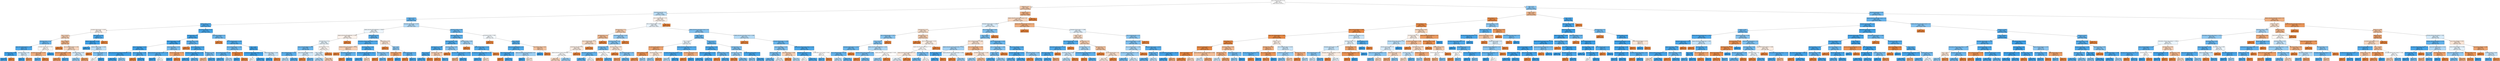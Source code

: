 digraph Tree {
node [shape=box, style="filled", color="black"] ;
0 [label="due_vs_submission_date <= 1.0\ngini = 0.5\nsamples = 294546\nvalue = [147273, 147273]", fillcolor="#e5813900"] ;
1 [label="gender_M <= 0.0\ngini = 0.464\nsamples = 180483\nvalue = [114338, 66145]", fillcolor="#e581396b"] ;
0 -> 1 [labeldistance=2.5, labelangle=45, headlabel="True"] ;
2 [label="assessment_type_TMA <= 0.0\ngini = 0.478\nsamples = 55798\nvalue = [22111, 33687]", fillcolor="#399de558"] ;
1 -> 2 ;
3 [label="weight <= 1.013\ngini = 0.29\nsamples = 20851\nvalue = [3665, 17186]", fillcolor="#399de5c9"] ;
2 -> 3 ;
4 [label="studied_credits <= 57.7\ngini = 0.168\nsamples = 14741\nvalue = [1368, 13373]", fillcolor="#399de5e5"] ;
3 -> 4 ;
5 [label="oucontent_clicks_by_days <= 43.581\ngini = 0.499\nsamples = 962\nvalue = [504, 458]", fillcolor="#e5813917"] ;
4 -> 5 ;
6 [label="date <= 222.004\ngini = 0.471\nsamples = 790\nvalue = [490, 300]", fillcolor="#e5813963"] ;
5 -> 6 ;
7 [label="imd_band_0-10% <= 0.154\ngini = 0.317\nsamples = 147\nvalue = [29, 118]", fillcolor="#399de5c0"] ;
6 -> 7 ;
8 [label="region_West Midlands Region <= 0.06\ngini = 0.153\nsamples = 108\nvalue = [9, 99]", fillcolor="#399de5e8"] ;
7 -> 8 ;
9 [label="url_clicks_by_days <= 0.062\ngini = 0.043\nsamples = 92\nvalue = [2, 90]", fillcolor="#399de5f9"] ;
8 -> 9 ;
10 [label="gini = 0.022\nsamples = 91\nvalue = [1, 90]", fillcolor="#399de5fc"] ;
9 -> 10 ;
11 [label="gini = 0.0\nsamples = 1\nvalue = [1, 0]", fillcolor="#e58139ff"] ;
9 -> 11 ;
12 [label="imd_band_10-20% <= 0.06\ngini = 0.492\nsamples = 16\nvalue = [7, 9]", fillcolor="#399de539"] ;
8 -> 12 ;
13 [label="gini = 0.0\nsamples = 8\nvalue = [0, 8]", fillcolor="#399de5ff"] ;
12 -> 13 ;
14 [label="gini = 0.219\nsamples = 8\nvalue = [7, 1]", fillcolor="#e58139db"] ;
12 -> 14 ;
15 [label="oucontent_clicks_by_days <= 14.0\ngini = 0.5\nsamples = 39\nvalue = [20, 19]", fillcolor="#e581390d"] ;
7 -> 15 ;
16 [label="oucontent_clicks_by_days <= 0.037\ngini = 0.384\nsamples = 27\nvalue = [20, 7]", fillcolor="#e58139a6"] ;
15 -> 16 ;
17 [label="gini = 0.219\nsamples = 8\nvalue = [1, 7]", fillcolor="#399de5db"] ;
16 -> 17 ;
18 [label="gini = 0.0\nsamples = 19\nvalue = [19, 0]", fillcolor="#e58139ff"] ;
16 -> 18 ;
19 [label="gini = 0.0\nsamples = 12\nvalue = [0, 12]", fillcolor="#399de5ff"] ;
15 -> 19 ;
20 [label="date <= 228.979\ngini = 0.406\nsamples = 643\nvalue = [461, 182]", fillcolor="#e581399a"] ;
6 -> 20 ;
21 [label="gini = 0.0\nsamples = 186\nvalue = [186, 0]", fillcolor="#e58139ff"] ;
20 -> 21 ;
22 [label="due_vs_submission_date <= -1.003\ngini = 0.479\nsamples = 457\nvalue = [275, 182]", fillcolor="#e5813956"] ;
20 -> 22 ;
23 [label="region_East Anglian Region <= 0.999\ngini = 0.283\nsamples = 193\nvalue = [160, 33]", fillcolor="#e58139ca"] ;
22 -> 23 ;
24 [label="gini = 0.214\nsamples = 181\nvalue = [159, 22]", fillcolor="#e58139dc"] ;
23 -> 24 ;
25 [label="gini = 0.153\nsamples = 12\nvalue = [1, 11]", fillcolor="#399de5e8"] ;
23 -> 25 ;
26 [label="imd_band_50-60% <= 0.025\ngini = 0.492\nsamples = 264\nvalue = [115, 149]", fillcolor="#399de53a"] ;
22 -> 26 ;
27 [label="gini = 0.427\nsamples = 201\nvalue = [62, 139]", fillcolor="#399de58d"] ;
26 -> 27 ;
28 [label="gini = 0.267\nsamples = 63\nvalue = [53, 10]", fillcolor="#e58139cf"] ;
26 -> 28 ;
29 [label="region_Wales <= 0.007\ngini = 0.15\nsamples = 172\nvalue = [14, 158]", fillcolor="#399de5e8"] ;
5 -> 29 ;
30 [label="glossary_clicks_by_days <= 8.482\ngini = 0.025\nsamples = 160\nvalue = [2, 158]", fillcolor="#399de5fc"] ;
29 -> 30 ;
31 [label="gini = 0.0\nsamples = 155\nvalue = [0, 155]", fillcolor="#399de5ff"] ;
30 -> 31 ;
32 [label="glossary_clicks_by_days <= 10.482\ngini = 0.48\nsamples = 5\nvalue = [2, 3]", fillcolor="#399de555"] ;
30 -> 32 ;
33 [label="gini = 0.0\nsamples = 1\nvalue = [1, 0]", fillcolor="#e58139ff"] ;
32 -> 33 ;
34 [label="due_vs_submission_date <= -1.5\ngini = 0.375\nsamples = 4\nvalue = [1, 3]", fillcolor="#399de5aa"] ;
32 -> 34 ;
35 [label="gini = 0.5\nsamples = 2\nvalue = [1, 1]", fillcolor="#e5813900"] ;
34 -> 35 ;
36 [label="gini = 0.0\nsamples = 2\nvalue = [0, 2]", fillcolor="#399de5ff"] ;
34 -> 36 ;
37 [label="gini = 0.0\nsamples = 12\nvalue = [12, 0]", fillcolor="#e58139ff"] ;
29 -> 37 ;
38 [label="num_of_prev_attempts <= 0.001\ngini = 0.118\nsamples = 13779\nvalue = [864, 12915]", fillcolor="#399de5ee"] ;
4 -> 38 ;
39 [label="imd_band_0-10% <= 0.0\ngini = 0.073\nsamples = 11678\nvalue = [445, 11233]", fillcolor="#399de5f5"] ;
38 -> 39 ;
40 [label="folder_clicks_by_days <= 0.349\ngini = 0.046\nsamples = 10299\nvalue = [240, 10059]", fillcolor="#399de5f9"] ;
39 -> 40 ;
41 [label="region_London Region <= 0.005\ngini = 0.04\nsamples = 10180\nvalue = [210, 9970]", fillcolor="#399de5fa"] ;
40 -> 41 ;
42 [label="highest_education_Post Graduate Qualification <= 0.01\ngini = 0.029\nsamples = 9379\nvalue = [139, 9240]", fillcolor="#399de5fb"] ;
41 -> 42 ;
43 [label="gini = 0.027\nsamples = 9345\nvalue = [129, 9216]", fillcolor="#399de5fb"] ;
42 -> 43 ;
44 [label="gini = 0.415\nsamples = 34\nvalue = [10, 24]", fillcolor="#399de595"] ;
42 -> 44 ;
45 [label="region_London Region <= 0.998\ngini = 0.162\nsamples = 801\nvalue = [71, 730]", fillcolor="#399de5e6"] ;
41 -> 45 ;
46 [label="gini = 0.0\nsamples = 63\nvalue = [63, 0]", fillcolor="#e58139ff"] ;
45 -> 46 ;
47 [label="gini = 0.021\nsamples = 738\nvalue = [8, 730]", fillcolor="#399de5fc"] ;
45 -> 47 ;
48 [label="region_North Region <= 0.025\ngini = 0.377\nsamples = 119\nvalue = [30, 89]", fillcolor="#399de5a9"] ;
40 -> 48 ;
49 [label="highest_education_Lower Than A Level <= 0.169\ngini = 0.19\nsamples = 94\nvalue = [10, 84]", fillcolor="#399de5e1"] ;
48 -> 49 ;
50 [label="gini = 0.026\nsamples = 76\nvalue = [1, 75]", fillcolor="#399de5fc"] ;
49 -> 50 ;
51 [label="gini = 0.5\nsamples = 18\nvalue = [9, 9]", fillcolor="#e5813900"] ;
49 -> 51 ;
52 [label="forumng_clicks_by_days <= 7.783\ngini = 0.32\nsamples = 25\nvalue = [20, 5]", fillcolor="#e58139bf"] ;
48 -> 52 ;
53 [label="gini = 0.0\nsamples = 5\nvalue = [0, 5]", fillcolor="#399de5ff"] ;
52 -> 53 ;
54 [label="gini = 0.0\nsamples = 20\nvalue = [20, 0]", fillcolor="#e58139ff"] ;
52 -> 54 ;
55 [label="imd_band_0-10% <= 0.993\ngini = 0.253\nsamples = 1379\nvalue = [205, 1174]", fillcolor="#399de5d2"] ;
39 -> 55 ;
56 [label="gini = 0.0\nsamples = 126\nvalue = [126, 0]", fillcolor="#e58139ff"] ;
55 -> 56 ;
57 [label="quiz_clicks_by_days <= 27.151\ngini = 0.118\nsamples = 1253\nvalue = [79, 1174]", fillcolor="#399de5ee"] ;
55 -> 57 ;
58 [label="homepage_clicks_by_days_change <= 7.097\ngini = 0.081\nsamples = 1109\nvalue = [47, 1062]", fillcolor="#399de5f4"] ;
57 -> 58 ;
59 [label="gini = 0.03\nsamples = 917\nvalue = [14, 903]", fillcolor="#399de5fb"] ;
58 -> 59 ;
60 [label="gini = 0.285\nsamples = 192\nvalue = [33, 159]", fillcolor="#399de5ca"] ;
58 -> 60 ;
61 [label="disability_N <= 0.987\ngini = 0.346\nsamples = 144\nvalue = [32, 112]", fillcolor="#399de5b6"] ;
57 -> 61 ;
62 [label="gini = 0.418\nsamples = 37\nvalue = [26, 11]", fillcolor="#e5813993"] ;
61 -> 62 ;
63 [label="gini = 0.106\nsamples = 107\nvalue = [6, 101]", fillcolor="#399de5f0"] ;
61 -> 63 ;
64 [label="num_of_prev_attempts <= 1.0\ngini = 0.319\nsamples = 2101\nvalue = [419, 1682]", fillcolor="#399de5bf"] ;
38 -> 64 ;
65 [label="gini = 0.0\nsamples = 236\nvalue = [236, 0]", fillcolor="#e58139ff"] ;
64 -> 65 ;
66 [label="due_vs_submission_date <= -2.009\ngini = 0.177\nsamples = 1865\nvalue = [183, 1682]", fillcolor="#399de5e3"] ;
64 -> 66 ;
67 [label="due_vs_submission_date <= -4.986\ngini = 0.332\nsamples = 728\nvalue = [153, 575]", fillcolor="#399de5bb"] ;
66 -> 67 ;
68 [label="due_vs_submission_date <= -5.857\ngini = 0.24\nsamples = 667\nvalue = [93, 574]", fillcolor="#399de5d6"] ;
67 -> 68 ;
69 [label="gini = 0.134\nsamples = 514\nvalue = [37, 477]", fillcolor="#399de5eb"] ;
68 -> 69 ;
70 [label="gini = 0.464\nsamples = 153\nvalue = [56, 97]", fillcolor="#399de56c"] ;
68 -> 70 ;
71 [label="age_band_0-35 <= 0.019\ngini = 0.032\nsamples = 61\nvalue = [60, 1]", fillcolor="#e58139fb"] ;
67 -> 71 ;
72 [label="gini = 0.0\nsamples = 1\nvalue = [0, 1]", fillcolor="#399de5ff"] ;
71 -> 72 ;
73 [label="gini = 0.0\nsamples = 60\nvalue = [60, 0]", fillcolor="#e58139ff"] ;
71 -> 73 ;
74 [label="date <= 238.5\ngini = 0.051\nsamples = 1137\nvalue = [30, 1107]", fillcolor="#399de5f8"] ;
66 -> 74 ;
75 [label="oucollaborate_clicks_by_days_change <= -2.5\ngini = 0.029\nsamples = 1103\nvalue = [16, 1087]", fillcolor="#399de5fb"] ;
74 -> 75 ;
76 [label="gini = 0.5\nsamples = 2\nvalue = [1, 1]", fillcolor="#e5813900"] ;
75 -> 76 ;
77 [label="gini = 0.027\nsamples = 1101\nvalue = [15, 1086]", fillcolor="#399de5fb"] ;
75 -> 77 ;
78 [label="region_London Region <= 0.494\ngini = 0.484\nsamples = 34\nvalue = [14, 20]", fillcolor="#399de54d"] ;
74 -> 78 ;
79 [label="gini = 0.0\nsamples = 20\nvalue = [0, 20]", fillcolor="#399de5ff"] ;
78 -> 79 ;
80 [label="gini = 0.0\nsamples = 14\nvalue = [14, 0]", fillcolor="#e58139ff"] ;
78 -> 80 ;
81 [label="homepage_clicks_by_days <= 20.97\ngini = 0.469\nsamples = 6110\nvalue = [2297, 3813]", fillcolor="#399de565"] ;
3 -> 81 ;
82 [label="highest_education_HE Qualification <= 0.999\ngini = 0.499\nsamples = 3965\nvalue = [1893, 2072]", fillcolor="#399de516"] ;
81 -> 82 ;
83 [label="highest_education_HE Qualification <= 0.002\ngini = 0.499\nsamples = 3467\nvalue = [1824, 1643]", fillcolor="#e5813919"] ;
82 -> 83 ;
84 [label="age_band_0-35 <= 0.0\ngini = 0.498\nsamples = 3084\nvalue = [1441, 1643]", fillcolor="#399de51f"] ;
83 -> 84 ;
85 [label="region_South West Region <= 0.022\ngini = 0.308\nsamples = 452\nvalue = [86, 366]", fillcolor="#399de5c3"] ;
84 -> 85 ;
86 [label="due_vs_submission_date <= -3.137\ngini = 0.245\nsamples = 378\nvalue = [54, 324]", fillcolor="#399de5d4"] ;
85 -> 86 ;
87 [label="gini = 0.476\nsamples = 46\nvalue = [18, 28]", fillcolor="#399de55b"] ;
86 -> 87 ;
88 [label="gini = 0.193\nsamples = 332\nvalue = [36, 296]", fillcolor="#399de5e0"] ;
86 -> 88 ;
89 [label="region_South West Region <= 0.972\ngini = 0.491\nsamples = 74\nvalue = [32, 42]", fillcolor="#399de53d"] ;
85 -> 89 ;
90 [label="gini = 0.0\nsamples = 23\nvalue = [23, 0]", fillcolor="#e58139ff"] ;
89 -> 90 ;
91 [label="gini = 0.291\nsamples = 51\nvalue = [9, 42]", fillcolor="#399de5c8"] ;
89 -> 91 ;
92 [label="age_band_35-55 <= 0.0\ngini = 0.5\nsamples = 2632\nvalue = [1355, 1277]", fillcolor="#e581390f"] ;
84 -> 92 ;
93 [label="date <= 149.083\ngini = 0.494\nsamples = 2298\nvalue = [1021, 1277]", fillcolor="#399de533"] ;
92 -> 93 ;
94 [label="gini = 0.465\nsamples = 1608\nvalue = [590, 1018]", fillcolor="#399de56b"] ;
93 -> 94 ;
95 [label="gini = 0.469\nsamples = 690\nvalue = [431, 259]", fillcolor="#e5813966"] ;
93 -> 95 ;
96 [label="gini = 0.0\nsamples = 334\nvalue = [334, 0]", fillcolor="#e58139ff"] ;
92 -> 96 ;
97 [label="gini = 0.0\nsamples = 383\nvalue = [383, 0]", fillcolor="#e58139ff"] ;
83 -> 97 ;
98 [label="region_Wales <= 0.011\ngini = 0.239\nsamples = 498\nvalue = [69, 429]", fillcolor="#399de5d6"] ;
82 -> 98 ;
99 [label="externalquiz_clicks_by_days_change <= -3.214\ngini = 0.184\nsamples = 459\nvalue = [47, 412]", fillcolor="#399de5e2"] ;
98 -> 99 ;
100 [label="subpage_clicks_by_days_change <= -35.524\ngini = 0.473\nsamples = 13\nvalue = [8, 5]", fillcolor="#e5813960"] ;
99 -> 100 ;
101 [label="gini = 0.0\nsamples = 7\nvalue = [7, 0]", fillcolor="#e58139ff"] ;
100 -> 101 ;
102 [label="externalquiz_clicks_by_days <= 1.5\ngini = 0.278\nsamples = 6\nvalue = [1, 5]", fillcolor="#399de5cc"] ;
100 -> 102 ;
103 [label="gini = 0.0\nsamples = 1\nvalue = [1, 0]", fillcolor="#e58139ff"] ;
102 -> 103 ;
104 [label="gini = 0.0\nsamples = 5\nvalue = [0, 5]", fillcolor="#399de5ff"] ;
102 -> 104 ;
105 [label="imd_band_30-40% <= 0.309\ngini = 0.16\nsamples = 446\nvalue = [39, 407]", fillcolor="#399de5e7"] ;
99 -> 105 ;
106 [label="oucontent_clicks_by_days_change <= 66.177\ngini = 0.129\nsamples = 403\nvalue = [28, 375]", fillcolor="#399de5ec"] ;
105 -> 106 ;
107 [label="gini = 0.118\nsamples = 398\nvalue = [25, 373]", fillcolor="#399de5ee"] ;
106 -> 107 ;
108 [label="gini = 0.48\nsamples = 5\nvalue = [3, 2]", fillcolor="#e5813955"] ;
106 -> 108 ;
109 [label="imd_band_30-40% <= 0.957\ngini = 0.381\nsamples = 43\nvalue = [11, 32]", fillcolor="#399de5a7"] ;
105 -> 109 ;
110 [label="gini = 0.0\nsamples = 4\nvalue = [4, 0]", fillcolor="#e58139ff"] ;
109 -> 110 ;
111 [label="gini = 0.295\nsamples = 39\nvalue = [7, 32]", fillcolor="#399de5c7"] ;
109 -> 111 ;
112 [label="region_Wales <= 0.98\ngini = 0.492\nsamples = 39\nvalue = [22, 17]", fillcolor="#e581393a"] ;
98 -> 112 ;
113 [label="gini = 0.0\nsamples = 15\nvalue = [15, 0]", fillcolor="#e58139ff"] ;
112 -> 113 ;
114 [label="date <= 20.5\ngini = 0.413\nsamples = 24\nvalue = [7, 17]", fillcolor="#399de596"] ;
112 -> 114 ;
115 [label="studied_credits <= 105.0\ngini = 0.32\nsamples = 5\nvalue = [4, 1]", fillcolor="#e58139bf"] ;
114 -> 115 ;
116 [label="gini = 0.0\nsamples = 4\nvalue = [4, 0]", fillcolor="#e58139ff"] ;
115 -> 116 ;
117 [label="gini = 0.0\nsamples = 1\nvalue = [0, 1]", fillcolor="#399de5ff"] ;
115 -> 117 ;
118 [label="subpage_clicks_by_days <= 1.5\ngini = 0.266\nsamples = 19\nvalue = [3, 16]", fillcolor="#399de5cf"] ;
114 -> 118 ;
119 [label="gini = 0.0\nsamples = 2\nvalue = [2, 0]", fillcolor="#e58139ff"] ;
118 -> 119 ;
120 [label="gini = 0.111\nsamples = 17\nvalue = [1, 16]", fillcolor="#399de5ef"] ;
118 -> 120 ;
121 [label="imd_band_10-20% <= 0.009\ngini = 0.306\nsamples = 2145\nvalue = [404, 1741]", fillcolor="#399de5c4"] ;
81 -> 121 ;
122 [label="imd_band_20-30% <= 0.014\ngini = 0.237\nsamples = 1832\nvalue = [252, 1580]", fillcolor="#399de5d6"] ;
121 -> 122 ;
123 [label="imd_band_50-60% <= 0.004\ngini = 0.189\nsamples = 1588\nvalue = [168, 1420]", fillcolor="#399de5e1"] ;
122 -> 123 ;
124 [label="age_band_55<= <= 0.039\ngini = 0.141\nsamples = 1365\nvalue = [104, 1261]", fillcolor="#399de5ea"] ;
123 -> 124 ;
125 [label="date <= 214.771\ngini = 0.124\nsamples = 1341\nvalue = [89, 1252]", fillcolor="#399de5ed"] ;
124 -> 125 ;
126 [label="gini = 0.119\nsamples = 1337\nvalue = [85, 1252]", fillcolor="#399de5ee"] ;
125 -> 126 ;
127 [label="gini = 0.0\nsamples = 4\nvalue = [4, 0]", fillcolor="#e58139ff"] ;
125 -> 127 ;
128 [label="age_band_55<= <= 0.995\ngini = 0.469\nsamples = 24\nvalue = [15, 9]", fillcolor="#e5813966"] ;
124 -> 128 ;
129 [label="gini = 0.0\nsamples = 14\nvalue = [14, 0]", fillcolor="#e58139ff"] ;
128 -> 129 ;
130 [label="gini = 0.18\nsamples = 10\nvalue = [1, 9]", fillcolor="#399de5e3"] ;
128 -> 130 ;
131 [label="imd_band_50-60% <= 0.997\ngini = 0.409\nsamples = 223\nvalue = [64, 159]", fillcolor="#399de598"] ;
123 -> 131 ;
132 [label="gini = 0.0\nsamples = 47\nvalue = [47, 0]", fillcolor="#e58139ff"] ;
131 -> 132 ;
133 [label="oucontent_clicks_by_days_change <= -30.932\ngini = 0.175\nsamples = 176\nvalue = [17, 159]", fillcolor="#399de5e4"] ;
131 -> 133 ;
134 [label="gini = 0.397\nsamples = 11\nvalue = [8, 3]", fillcolor="#e581399f"] ;
133 -> 134 ;
135 [label="gini = 0.103\nsamples = 165\nvalue = [9, 156]", fillcolor="#399de5f0"] ;
133 -> 135 ;
136 [label="imd_band_20-30% <= 0.995\ngini = 0.451\nsamples = 244\nvalue = [84, 160]", fillcolor="#399de579"] ;
122 -> 136 ;
137 [label="gini = 0.0\nsamples = 65\nvalue = [65, 0]", fillcolor="#e58139ff"] ;
136 -> 137 ;
138 [label="region_Yorkshire Region <= 0.222\ngini = 0.19\nsamples = 179\nvalue = [19, 160]", fillcolor="#399de5e1"] ;
136 -> 138 ;
139 [label="oucollaborate_clicks_by_days_change <= 1.549\ngini = 0.148\nsamples = 174\nvalue = [14, 160]", fillcolor="#399de5e9"] ;
138 -> 139 ;
140 [label="gini = 0.113\nsamples = 167\nvalue = [10, 157]", fillcolor="#399de5ef"] ;
139 -> 140 ;
141 [label="gini = 0.49\nsamples = 7\nvalue = [4, 3]", fillcolor="#e5813940"] ;
139 -> 141 ;
142 [label="gini = 0.0\nsamples = 5\nvalue = [5, 0]", fillcolor="#e58139ff"] ;
138 -> 142 ;
143 [label="imd_band_10-20% <= 0.995\ngini = 0.5\nsamples = 313\nvalue = [152, 161]", fillcolor="#399de50e"] ;
121 -> 143 ;
144 [label="gini = 0.0\nsamples = 127\nvalue = [127, 0]", fillcolor="#e58139ff"] ;
143 -> 144 ;
145 [label="date <= 207.428\ngini = 0.233\nsamples = 186\nvalue = [25, 161]", fillcolor="#399de5d7"] ;
143 -> 145 ;
146 [label="region_East Midlands Region <= 0.5\ngini = 0.176\nsamples = 174\nvalue = [17, 157]", fillcolor="#399de5e3"] ;
145 -> 146 ;
147 [label="due_vs_submission_date <= -6.0\ngini = 0.131\nsamples = 156\nvalue = [11, 145]", fillcolor="#399de5ec"] ;
146 -> 147 ;
148 [label="gini = 0.0\nsamples = 1\nvalue = [1, 0]", fillcolor="#e58139ff"] ;
147 -> 148 ;
149 [label="gini = 0.121\nsamples = 155\nvalue = [10, 145]", fillcolor="#399de5ed"] ;
147 -> 149 ;
150 [label="highest_education_A Level or Equivalent <= 0.5\ngini = 0.444\nsamples = 18\nvalue = [6, 12]", fillcolor="#399de57f"] ;
146 -> 150 ;
151 [label="gini = 0.0\nsamples = 7\nvalue = [0, 7]", fillcolor="#399de5ff"] ;
150 -> 151 ;
152 [label="gini = 0.496\nsamples = 11\nvalue = [6, 5]", fillcolor="#e581392a"] ;
150 -> 152 ;
153 [label="quiz_clicks_by_days <= 126.5\ngini = 0.444\nsamples = 12\nvalue = [8, 4]", fillcolor="#e581397f"] ;
145 -> 153 ;
154 [label="gini = 0.0\nsamples = 4\nvalue = [0, 4]", fillcolor="#399de5ff"] ;
153 -> 154 ;
155 [label="gini = 0.0\nsamples = 8\nvalue = [8, 0]", fillcolor="#e58139ff"] ;
153 -> 155 ;
156 [label="due_vs_submission_date <= 0.0\ngini = 0.498\nsamples = 34947\nvalue = [18446, 16501]", fillcolor="#e581391b"] ;
2 -> 156 ;
157 [label="due_vs_submission_date <= -0.001\ngini = 0.498\nsamples = 31262\nvalue = [14761, 16501]", fillcolor="#399de51b"] ;
156 -> 157 ;
158 [label="age_band_35-55 <= 1.0\ngini = 0.467\nsamples = 17627\nvalue = [11091, 6536]", fillcolor="#e5813969"] ;
157 -> 158 ;
159 [label="age_band_35-55 <= 0.0\ngini = 0.424\nsamples = 14581\nvalue = [10141, 4440]", fillcolor="#e581398f"] ;
158 -> 159 ;
160 [label="due_vs_submission_date <= -1.0\ngini = 0.485\nsamples = 10706\nvalue = [6266, 4440]", fillcolor="#e581394a"] ;
159 -> 160 ;
161 [label="assessment_type_CMA <= 0.0\ngini = 0.497\nsamples = 9623\nvalue = [5183, 4440]", fillcolor="#e5813925"] ;
160 -> 161 ;
162 [label="highest_education_A Level or Equivalent <= 1.0\ngini = 0.5\nsamples = 8836\nvalue = [4396, 4440]", fillcolor="#399de503"] ;
161 -> 162 ;
163 [label="gini = 0.48\nsamples = 5615\nvalue = [3367, 2248]", fillcolor="#e5813955"] ;
162 -> 163 ;
164 [label="gini = 0.435\nsamples = 3221\nvalue = [1029, 2192]", fillcolor="#399de587"] ;
162 -> 164 ;
165 [label="gini = 0.0\nsamples = 787\nvalue = [787, 0]", fillcolor="#e58139ff"] ;
161 -> 165 ;
166 [label="gini = 0.0\nsamples = 1083\nvalue = [1083, 0]", fillcolor="#e58139ff"] ;
160 -> 166 ;
167 [label="gini = 0.0\nsamples = 3875\nvalue = [3875, 0]", fillcolor="#e58139ff"] ;
159 -> 167 ;
168 [label="assessment_type_CMA <= 0.005\ngini = 0.429\nsamples = 3046\nvalue = [950, 2096]", fillcolor="#399de58b"] ;
158 -> 168 ;
169 [label="imd_band_10-20% <= 0.002\ngini = 0.399\nsamples = 2894\nvalue = [798, 2096]", fillcolor="#399de59e"] ;
168 -> 169 ;
170 [label="imd_band_0-10% <= 0.0\ngini = 0.347\nsamples = 2447\nvalue = [546, 1901]", fillcolor="#399de5b6"] ;
169 -> 170 ;
171 [label="externalquiz_clicks_by_days <= 0.07\ngini = 0.277\nsamples = 2028\nvalue = [337, 1691]", fillcolor="#399de5cc"] ;
170 -> 171 ;
172 [label="gini = 0.246\nsamples = 1895\nvalue = [272, 1623]", fillcolor="#399de5d4"] ;
171 -> 172 ;
173 [label="gini = 0.5\nsamples = 133\nvalue = [65, 68]", fillcolor="#399de50b"] ;
171 -> 173 ;
174 [label="imd_band_0-10% <= 0.996\ngini = 0.5\nsamples = 419\nvalue = [209, 210]", fillcolor="#399de501"] ;
170 -> 174 ;
175 [label="gini = 0.0\nsamples = 178\nvalue = [178, 0]", fillcolor="#e58139ff"] ;
174 -> 175 ;
176 [label="gini = 0.224\nsamples = 241\nvalue = [31, 210]", fillcolor="#399de5d9"] ;
174 -> 176 ;
177 [label="imd_band_10-20% <= 0.997\ngini = 0.492\nsamples = 447\nvalue = [252, 195]", fillcolor="#e581393a"] ;
169 -> 177 ;
178 [label="gini = 0.0\nsamples = 184\nvalue = [184, 0]", fillcolor="#e58139ff"] ;
177 -> 178 ;
179 [label="due_vs_submission_date <= -28.0\ngini = 0.383\nsamples = 263\nvalue = [68, 195]", fillcolor="#399de5a6"] ;
177 -> 179 ;
180 [label="gini = 0.257\nsamples = 33\nvalue = [28, 5]", fillcolor="#e58139d1"] ;
179 -> 180 ;
181 [label="gini = 0.287\nsamples = 230\nvalue = [40, 190]", fillcolor="#399de5c9"] ;
179 -> 181 ;
182 [label="gini = 0.0\nsamples = 152\nvalue = [152, 0]", fillcolor="#e58139ff"] ;
168 -> 182 ;
183 [label="highest_education_Lower Than A Level <= 0.0\ngini = 0.393\nsamples = 13635\nvalue = [3670, 9965]", fillcolor="#399de5a1"] ;
157 -> 183 ;
184 [label="weight <= 4.992\ngini = 0.304\nsamples = 7927\nvalue = [1481, 6446]", fillcolor="#399de5c4"] ;
183 -> 184 ;
185 [label="date <= 41.994\ngini = 0.499\nsamples = 524\nvalue = [249, 275]", fillcolor="#399de518"] ;
184 -> 185 ;
186 [label="url_clicks_by_days_change <= 1.0\ngini = 0.317\nsamples = 273\nvalue = [219, 54]", fillcolor="#e58139c0"] ;
185 -> 186 ;
187 [label="region_Scotland <= 0.992\ngini = 0.201\nsamples = 203\nvalue = [180, 23]", fillcolor="#e58139de"] ;
186 -> 187 ;
188 [label="gini = 0.16\nsamples = 194\nvalue = [177, 17]", fillcolor="#e58139e7"] ;
187 -> 188 ;
189 [label="gini = 0.444\nsamples = 9\nvalue = [3, 6]", fillcolor="#399de57f"] ;
187 -> 189 ;
190 [label="imd_band_90-100% <= 0.031\ngini = 0.493\nsamples = 70\nvalue = [39, 31]", fillcolor="#e5813934"] ;
186 -> 190 ;
191 [label="gini = 0.427\nsamples = 42\nvalue = [13, 29]", fillcolor="#399de58d"] ;
190 -> 191 ;
192 [label="gini = 0.133\nsamples = 28\nvalue = [26, 2]", fillcolor="#e58139eb"] ;
190 -> 192 ;
193 [label="highest_education_No Formal quals <= 0.017\ngini = 0.21\nsamples = 251\nvalue = [30, 221]", fillcolor="#399de5dc"] ;
185 -> 193 ;
194 [label="oucontent_clicks_by_days_change <= -2.101\ngini = 0.121\nsamples = 231\nvalue = [15, 216]", fillcolor="#399de5ed"] ;
193 -> 194 ;
195 [label="gini = 0.469\nsamples = 32\nvalue = [12, 20]", fillcolor="#399de566"] ;
194 -> 195 ;
196 [label="gini = 0.03\nsamples = 199\nvalue = [3, 196]", fillcolor="#399de5fb"] ;
194 -> 196 ;
197 [label="oucontent_clicks_by_days <= 0.5\ngini = 0.375\nsamples = 20\nvalue = [15, 5]", fillcolor="#e58139aa"] ;
193 -> 197 ;
198 [label="gini = 0.0\nsamples = 15\nvalue = [15, 0]", fillcolor="#e58139ff"] ;
197 -> 198 ;
199 [label="gini = 0.0\nsamples = 5\nvalue = [0, 5]", fillcolor="#399de5ff"] ;
197 -> 199 ;
200 [label="date <= 111.011\ngini = 0.277\nsamples = 7403\nvalue = [1232, 6171]", fillcolor="#399de5cc"] ;
184 -> 200 ;
201 [label="imd_band_10-20% <= 0.019\ngini = 0.12\nsamples = 3511\nvalue = [226, 3285]", fillcolor="#399de5ed"] ;
200 -> 201 ;
202 [label="externalquiz_clicks_by_days <= 0.024\ngini = 0.088\nsamples = 3035\nvalue = [140, 2895]", fillcolor="#399de5f3"] ;
201 -> 202 ;
203 [label="gini = 0.071\nsamples = 2663\nvalue = [98, 2565]", fillcolor="#399de5f5"] ;
202 -> 203 ;
204 [label="gini = 0.2\nsamples = 372\nvalue = [42, 330]", fillcolor="#399de5df"] ;
202 -> 204 ;
205 [label="imd_band_10-20% <= 0.997\ngini = 0.296\nsamples = 476\nvalue = [86, 390]", fillcolor="#399de5c7"] ;
201 -> 205 ;
206 [label="gini = 0.0\nsamples = 52\nvalue = [52, 0]", fillcolor="#e58139ff"] ;
205 -> 206 ;
207 [label="gini = 0.148\nsamples = 424\nvalue = [34, 390]", fillcolor="#399de5e9"] ;
205 -> 207 ;
208 [label="age_band_35-55 <= 1.0\ngini = 0.383\nsamples = 3892\nvalue = [1006, 2886]", fillcolor="#399de5a6"] ;
200 -> 208 ;
209 [label="age_band_0-35 <= 0.995\ngini = 0.434\nsamples = 3005\nvalue = [958, 2047]", fillcolor="#399de588"] ;
208 -> 209 ;
210 [label="gini = 0.038\nsamples = 306\nvalue = [300, 6]", fillcolor="#e58139fa"] ;
209 -> 210 ;
211 [label="gini = 0.369\nsamples = 2699\nvalue = [658, 2041]", fillcolor="#399de5ad"] ;
209 -> 211 ;
212 [label="ouwiki_clicks_by_days_change <= -1.5\ngini = 0.102\nsamples = 887\nvalue = [48, 839]", fillcolor="#399de5f0"] ;
208 -> 212 ;
213 [label="gini = 0.408\nsamples = 28\nvalue = [8, 20]", fillcolor="#399de599"] ;
212 -> 213 ;
214 [label="gini = 0.089\nsamples = 859\nvalue = [40, 819]", fillcolor="#399de5f3"] ;
212 -> 214 ;
215 [label="highest_education_Lower Than A Level <= 0.999\ngini = 0.473\nsamples = 5708\nvalue = [2189, 3519]", fillcolor="#399de560"] ;
183 -> 215 ;
216 [label="gini = 0.0\nsamples = 1359\nvalue = [1359, 0]", fillcolor="#e58139ff"] ;
215 -> 216 ;
217 [label="forumng_clicks_by_days <= 11.983\ngini = 0.309\nsamples = 4349\nvalue = [830, 3519]", fillcolor="#399de5c3"] ;
215 -> 217 ;
218 [label="region_North Region <= 0.002\ngini = 0.389\nsamples = 2668\nvalue = [705, 1963]", fillcolor="#399de5a3"] ;
217 -> 218 ;
219 [label="imd_band_40-50% <= 0.0\ngini = 0.364\nsamples = 2495\nvalue = [598, 1897]", fillcolor="#399de5af"] ;
218 -> 219 ;
220 [label="gini = 0.312\nsamples = 2067\nvalue = [399, 1668]", fillcolor="#399de5c2"] ;
219 -> 220 ;
221 [label="gini = 0.498\nsamples = 428\nvalue = [199, 229]", fillcolor="#399de521"] ;
219 -> 221 ;
222 [label="region_North Region <= 0.998\ngini = 0.472\nsamples = 173\nvalue = [107, 66]", fillcolor="#e5813962"] ;
218 -> 222 ;
223 [label="gini = 0.0\nsamples = 68\nvalue = [68, 0]", fillcolor="#e58139ff"] ;
222 -> 223 ;
224 [label="gini = 0.467\nsamples = 105\nvalue = [39, 66]", fillcolor="#399de568"] ;
222 -> 224 ;
225 [label="ouelluminate_clicks_by_days_change <= 3.228\ngini = 0.138\nsamples = 1681\nvalue = [125, 1556]", fillcolor="#399de5eb"] ;
217 -> 225 ;
226 [label="homepage_clicks_by_days <= 1.5\ngini = 0.13\nsamples = 1663\nvalue = [116, 1547]", fillcolor="#399de5ec"] ;
225 -> 226 ;
227 [label="gini = 0.5\nsamples = 12\nvalue = [6, 6]", fillcolor="#e5813900"] ;
226 -> 227 ;
228 [label="gini = 0.124\nsamples = 1651\nvalue = [110, 1541]", fillcolor="#399de5ed"] ;
226 -> 228 ;
229 [label="ouwiki_clicks_by_days_change <= 6.052\ngini = 0.5\nsamples = 18\nvalue = [9, 9]", fillcolor="#e5813900"] ;
225 -> 229 ;
230 [label="gini = 0.18\nsamples = 10\nvalue = [1, 9]", fillcolor="#399de5e3"] ;
229 -> 230 ;
231 [label="gini = 0.0\nsamples = 8\nvalue = [8, 0]", fillcolor="#e58139ff"] ;
229 -> 231 ;
232 [label="gini = 0.0\nsamples = 3685\nvalue = [3685, 0]", fillcolor="#e58139ff"] ;
156 -> 232 ;
233 [label="gender_F <= 0.0\ngini = 0.385\nsamples = 124685\nvalue = [92227, 32458]", fillcolor="#e58139a5"] ;
1 -> 233 ;
234 [label="highest_education_Lower Than A Level <= 0.0\ngini = 0.48\nsamples = 81070\nvalue = [48612, 32458]", fillcolor="#e5813955"] ;
233 -> 234 ;
235 [label="homepage_clicks_by_days <= 14.993\ngini = 0.495\nsamples = 39707\nvalue = [17807, 21900]", fillcolor="#399de530"] ;
234 -> 235 ;
236 [label="age_band_0-35 <= 0.0\ngini = 0.489\nsamples = 23677\nvalue = [13560, 10117]", fillcolor="#e5813941"] ;
235 -> 236 ;
237 [label="due_vs_submission_date <= 0.002\ngini = 0.406\nsamples = 3664\nvalue = [1038, 2626]", fillcolor="#399de59a"] ;
236 -> 237 ;
238 [label="date <= 131.019\ngini = 0.39\nsamples = 3577\nvalue = [951, 2626]", fillcolor="#399de5a3"] ;
237 -> 238 ;
239 [label="homepage_clicks_by_days <= 14.001\ngini = 0.304\nsamples = 2003\nvalue = [374, 1629]", fillcolor="#399de5c4"] ;
238 -> 239 ;
240 [label="due_vs_submission_date <= -10.008\ngini = 0.292\nsamples = 1981\nvalue = [352, 1629]", fillcolor="#399de5c8"] ;
239 -> 240 ;
241 [label="gini = 0.473\nsamples = 234\nvalue = [90, 144]", fillcolor="#399de560"] ;
240 -> 241 ;
242 [label="gini = 0.255\nsamples = 1747\nvalue = [262, 1485]", fillcolor="#399de5d2"] ;
240 -> 242 ;
243 [label="gini = 0.0\nsamples = 22\nvalue = [22, 0]", fillcolor="#e58139ff"] ;
239 -> 243 ;
244 [label="highest_education_HE Qualification <= 0.002\ngini = 0.464\nsamples = 1574\nvalue = [577, 997]", fillcolor="#399de56b"] ;
238 -> 244 ;
245 [label="dualpane_clicks_by_days_change <= -0.032\ngini = 0.349\nsamples = 778\nvalue = [175, 603]", fillcolor="#399de5b5"] ;
244 -> 245 ;
246 [label="gini = 0.0\nsamples = 15\nvalue = [15, 0]", fillcolor="#e58139ff"] ;
245 -> 246 ;
247 [label="gini = 0.331\nsamples = 763\nvalue = [160, 603]", fillcolor="#399de5bb"] ;
245 -> 247 ;
248 [label="highest_education_A Level or Equivalent <= 0.003\ngini = 0.5\nsamples = 796\nvalue = [402, 394]", fillcolor="#e5813905"] ;
244 -> 248 ;
249 [label="gini = 0.433\nsamples = 577\nvalue = [183, 394]", fillcolor="#399de589"] ;
248 -> 249 ;
250 [label="gini = 0.0\nsamples = 219\nvalue = [219, 0]", fillcolor="#e58139ff"] ;
248 -> 250 ;
251 [label="gini = 0.0\nsamples = 87\nvalue = [87, 0]", fillcolor="#e58139ff"] ;
237 -> 251 ;
252 [label="age_band_0-35 <= 1.0\ngini = 0.468\nsamples = 20013\nvalue = [12522, 7491]", fillcolor="#e5813966"] ;
236 -> 252 ;
253 [label="gini = 0.0\nsamples = 3890\nvalue = [3890, 0]", fillcolor="#e58139ff"] ;
252 -> 253 ;
254 [label="due_vs_submission_date <= 0.001\ngini = 0.497\nsamples = 16123\nvalue = [8632, 7491]", fillcolor="#e5813922"] ;
252 -> 254 ;
255 [label="highest_education_HE Qualification <= 1.0\ngini = 0.5\nsamples = 14970\nvalue = [7479, 7491]", fillcolor="#399de500"] ;
254 -> 255 ;
256 [label="highest_education_HE Qualification <= 0.0\ngini = 0.496\nsamples = 12817\nvalue = [6972, 5845]", fillcolor="#e5813929"] ;
255 -> 256 ;
257 [label="gini = 0.497\nsamples = 10833\nvalue = [4988, 5845]", fillcolor="#399de525"] ;
256 -> 257 ;
258 [label="gini = 0.0\nsamples = 1984\nvalue = [1984, 0]", fillcolor="#e58139ff"] ;
256 -> 258 ;
259 [label="imd_band_0-10% <= 0.004\ngini = 0.36\nsamples = 2153\nvalue = [507, 1646]", fillcolor="#399de5b0"] ;
255 -> 259 ;
260 [label="gini = 0.331\nsamples = 1962\nvalue = [411, 1551]", fillcolor="#399de5bb"] ;
259 -> 260 ;
261 [label="gini = 0.5\nsamples = 191\nvalue = [96, 95]", fillcolor="#e5813903"] ;
259 -> 261 ;
262 [label="gini = 0.0\nsamples = 1153\nvalue = [1153, 0]", fillcolor="#e58139ff"] ;
254 -> 262 ;
263 [label="due_vs_submission_date <= 0.001\ngini = 0.389\nsamples = 16030\nvalue = [4247, 11783]", fillcolor="#399de5a3"] ;
235 -> 263 ;
264 [label="date <= 18.803\ngini = 0.368\nsamples = 15558\nvalue = [3775, 11783]", fillcolor="#399de5ad"] ;
263 -> 264 ;
265 [label="due_vs_submission_date <= -2.999\ngini = 0.491\nsamples = 2185\nvalue = [1240, 945]", fillcolor="#e581393d"] ;
264 -> 265 ;
266 [label="highest_education_A Level or Equivalent <= 0.005\ngini = 0.452\nsamples = 846\nvalue = [292, 554]", fillcolor="#399de579"] ;
265 -> 266 ;
267 [label="url_clicks_by_days <= 13.5\ngini = 0.097\nsamples = 235\nvalue = [12, 223]", fillcolor="#399de5f1"] ;
266 -> 267 ;
268 [label="gini = 0.09\nsamples = 234\nvalue = [11, 223]", fillcolor="#399de5f2"] ;
267 -> 268 ;
269 [label="gini = 0.0\nsamples = 1\nvalue = [1, 0]", fillcolor="#e58139ff"] ;
267 -> 269 ;
270 [label="highest_education_A Level or Equivalent <= 0.994\ngini = 0.497\nsamples = 611\nvalue = [280, 331]", fillcolor="#399de527"] ;
266 -> 270 ;
271 [label="gini = 0.0\nsamples = 120\nvalue = [120, 0]", fillcolor="#e58139ff"] ;
270 -> 271 ;
272 [label="gini = 0.439\nsamples = 491\nvalue = [160, 331]", fillcolor="#399de584"] ;
270 -> 272 ;
273 [label="due_vs_submission_date <= -2.002\ngini = 0.413\nsamples = 1339\nvalue = [948, 391]", fillcolor="#e5813996"] ;
265 -> 273 ;
274 [label="gini = 0.0\nsamples = 454\nvalue = [454, 0]", fillcolor="#e58139ff"] ;
273 -> 274 ;
275 [label="oucontent_clicks_by_days <= 4.043\ngini = 0.493\nsamples = 885\nvalue = [494, 391]", fillcolor="#e5813935"] ;
273 -> 275 ;
276 [label="gini = 0.44\nsamples = 328\nvalue = [107, 221]", fillcolor="#399de584"] ;
275 -> 276 ;
277 [label="gini = 0.424\nsamples = 557\nvalue = [387, 170]", fillcolor="#e581398f"] ;
275 -> 277 ;
278 [label="due_vs_submission_date <= -0.002\ngini = 0.307\nsamples = 13373\nvalue = [2535, 10838]", fillcolor="#399de5c3"] ;
264 -> 278 ;
279 [label="due_vs_submission_date <= -0.998\ngini = 0.391\nsamples = 6897\nvalue = [1842, 5055]", fillcolor="#399de5a2"] ;
278 -> 279 ;
280 [label="weight <= 4.006\ngini = 0.354\nsamples = 6567\nvalue = [1512, 5055]", fillcolor="#399de5b3"] ;
279 -> 280 ;
281 [label="gini = 0.142\nsamples = 2153\nvalue = [165, 1988]", fillcolor="#399de5ea"] ;
280 -> 281 ;
282 [label="gini = 0.424\nsamples = 4414\nvalue = [1347, 3067]", fillcolor="#399de58f"] ;
280 -> 282 ;
283 [label="gini = 0.0\nsamples = 330\nvalue = [330, 0]", fillcolor="#e58139ff"] ;
279 -> 283 ;
284 [label="num_of_prev_attempts <= 0.004\ngini = 0.191\nsamples = 6476\nvalue = [693, 5783]", fillcolor="#399de5e0"] ;
278 -> 284 ;
285 [label="homepage_clicks_by_days <= 22.971\ngini = 0.149\nsamples = 5611\nvalue = [454, 5157]", fillcolor="#399de5e9"] ;
284 -> 285 ;
286 [label="gini = 0.238\nsamples = 2168\nvalue = [300, 1868]", fillcolor="#399de5d6"] ;
285 -> 286 ;
287 [label="gini = 0.085\nsamples = 3443\nvalue = [154, 3289]", fillcolor="#399de5f3"] ;
285 -> 287 ;
288 [label="num_of_prev_attempts <= 0.997\ngini = 0.4\nsamples = 865\nvalue = [239, 626]", fillcolor="#399de59e"] ;
284 -> 288 ;
289 [label="gini = 0.0\nsamples = 145\nvalue = [145, 0]", fillcolor="#e58139ff"] ;
288 -> 289 ;
290 [label="gini = 0.227\nsamples = 720\nvalue = [94, 626]", fillcolor="#399de5d9"] ;
288 -> 290 ;
291 [label="gini = 0.0\nsamples = 472\nvalue = [472, 0]", fillcolor="#e58139ff"] ;
263 -> 291 ;
292 [label="highest_education_Lower Than A Level <= 1.0\ngini = 0.38\nsamples = 41363\nvalue = [30805, 10558]", fillcolor="#e58139a8"] ;
234 -> 292 ;
293 [label="gini = 0.0\nsamples = 21760\nvalue = [21760, 0]", fillcolor="#e58139ff"] ;
292 -> 293 ;
294 [label="homepage_clicks_by_days <= 15.998\ngini = 0.497\nsamples = 19603\nvalue = [9045, 10558]", fillcolor="#399de525"] ;
292 -> 294 ;
295 [label="weight <= 1.046\ngini = 0.486\nsamples = 11445\nvalue = [6688, 4757]", fillcolor="#e581394a"] ;
294 -> 295 ;
296 [label="due_vs_submission_date <= 0.039\ngini = 0.195\nsamples = 868\nvalue = [95, 773]", fillcolor="#399de5e0"] ;
295 -> 296 ;
297 [label="externalquiz_clicks_by_days <= 0.012\ngini = 0.175\nsamples = 856\nvalue = [83, 773]", fillcolor="#399de5e4"] ;
296 -> 297 ;
298 [label="page_clicks_by_days <= 2.0\ngini = 0.159\nsamples = 847\nvalue = [74, 773]", fillcolor="#399de5e7"] ;
297 -> 298 ;
299 [label="gini = 0.14\nsamples = 833\nvalue = [63, 770]", fillcolor="#399de5ea"] ;
298 -> 299 ;
300 [label="gini = 0.337\nsamples = 14\nvalue = [11, 3]", fillcolor="#e58139b9"] ;
298 -> 300 ;
301 [label="gini = 0.0\nsamples = 9\nvalue = [9, 0]", fillcolor="#e58139ff"] ;
297 -> 301 ;
302 [label="gini = 0.0\nsamples = 12\nvalue = [12, 0]", fillcolor="#e58139ff"] ;
296 -> 302 ;
303 [label="age_band_0-35 <= 0.0\ngini = 0.47\nsamples = 10577\nvalue = [6593, 3984]", fillcolor="#e5813965"] ;
295 -> 303 ;
304 [label="url_clicks_by_days <= 1.0\ngini = 0.457\nsamples = 1468\nvalue = [519, 949]", fillcolor="#399de574"] ;
303 -> 304 ;
305 [label="url_clicks_by_days <= 0.007\ngini = 0.488\nsamples = 1103\nvalue = [465, 638]", fillcolor="#399de545"] ;
304 -> 305 ;
306 [label="gini = 0.475\nsamples = 1042\nvalue = [404, 638]", fillcolor="#399de55e"] ;
305 -> 306 ;
307 [label="gini = 0.0\nsamples = 61\nvalue = [61, 0]", fillcolor="#e58139ff"] ;
305 -> 307 ;
308 [label="questionnaire_clicks_by_days_change <= -7.868\ngini = 0.252\nsamples = 365\nvalue = [54, 311]", fillcolor="#399de5d3"] ;
304 -> 308 ;
309 [label="gini = 0.0\nsamples = 8\nvalue = [8, 0]", fillcolor="#e58139ff"] ;
308 -> 309 ;
310 [label="gini = 0.224\nsamples = 357\nvalue = [46, 311]", fillcolor="#399de5d9"] ;
308 -> 310 ;
311 [label="age_band_0-35 <= 1.0\ngini = 0.444\nsamples = 9109\nvalue = [6074, 3035]", fillcolor="#e5813980"] ;
303 -> 311 ;
312 [label="gini = 0.0\nsamples = 2027\nvalue = [2027, 0]", fillcolor="#e58139ff"] ;
311 -> 312 ;
313 [label="due_vs_submission_date <= 0.0\ngini = 0.49\nsamples = 7082\nvalue = [4047, 3035]", fillcolor="#e5813940"] ;
311 -> 313 ;
314 [label="gini = 0.497\nsamples = 6567\nvalue = [3532, 3035]", fillcolor="#e5813924"] ;
313 -> 314 ;
315 [label="gini = 0.0\nsamples = 515\nvalue = [515, 0]", fillcolor="#e58139ff"] ;
313 -> 315 ;
316 [label="due_vs_submission_date <= 0.0\ngini = 0.411\nsamples = 8158\nvalue = [2357, 5801]", fillcolor="#399de597"] ;
294 -> 316 ;
317 [label="due_vs_submission_date <= -0.004\ngini = 0.38\nsamples = 7788\nvalue = [1987, 5801]", fillcolor="#399de5a8"] ;
316 -> 317 ;
318 [label="due_vs_submission_date <= -0.998\ngini = 0.46\nsamples = 4465\nvalue = [1605, 2860]", fillcolor="#399de570"] ;
317 -> 318 ;
319 [label="oucontent_clicks_by_days_change <= 1.021\ngini = 0.435\nsamples = 4201\nvalue = [1341, 2860]", fillcolor="#399de587"] ;
318 -> 319 ;
320 [label="gini = 0.329\nsamples = 2077\nvalue = [431, 1646]", fillcolor="#399de5bc"] ;
319 -> 320 ;
321 [label="gini = 0.49\nsamples = 2124\nvalue = [910, 1214]", fillcolor="#399de540"] ;
319 -> 321 ;
322 [label="gini = 0.0\nsamples = 264\nvalue = [264, 0]", fillcolor="#e58139ff"] ;
318 -> 322 ;
323 [label="homepage_clicks_by_days <= 29.957\ngini = 0.203\nsamples = 3323\nvalue = [382, 2941]", fillcolor="#399de5de"] ;
317 -> 323 ;
324 [label="disability_Y <= 0.004\ngini = 0.281\nsamples = 1780\nvalue = [301, 1479]", fillcolor="#399de5cb"] ;
323 -> 324 ;
325 [label="gini = 0.238\nsamples = 1566\nvalue = [216, 1350]", fillcolor="#399de5d6"] ;
324 -> 325 ;
326 [label="gini = 0.479\nsamples = 214\nvalue = [85, 129]", fillcolor="#399de557"] ;
324 -> 326 ;
327 [label="oucontent_clicks_by_days_change <= 469.335\ngini = 0.099\nsamples = 1543\nvalue = [81, 1462]", fillcolor="#399de5f1"] ;
323 -> 327 ;
328 [label="gini = 0.085\nsamples = 1526\nvalue = [68, 1458]", fillcolor="#399de5f3"] ;
327 -> 328 ;
329 [label="gini = 0.36\nsamples = 17\nvalue = [13, 4]", fillcolor="#e58139b1"] ;
327 -> 329 ;
330 [label="gini = 0.0\nsamples = 370\nvalue = [370, 0]", fillcolor="#e58139ff"] ;
316 -> 330 ;
331 [label="gini = 0.0\nsamples = 43615\nvalue = [43615, 0]", fillcolor="#e58139ff"] ;
233 -> 331 ;
332 [label="date <= 20.0\ngini = 0.411\nsamples = 114063\nvalue = [32935, 81128]", fillcolor="#399de597"] ;
0 -> 332 [labeldistance=2.5, labelangle=-45, headlabel="False"] ;
333 [label="weight <= 4.999\ngini = 0.421\nsamples = 18485\nvalue = [12918, 5567]", fillcolor="#e5813991"] ;
332 -> 333 ;
334 [label="region_Ireland <= 1.0\ngini = 0.114\nsamples = 13427\nvalue = [12616, 811]", fillcolor="#e58139ef"] ;
333 -> 334 ;
335 [label="region_Scotland <= 1.0\ngini = 0.102\nsamples = 13293\nvalue = [12577, 716]", fillcolor="#e58139f0"] ;
334 -> 335 ;
336 [label="region_South East Region <= 0.998\ngini = 0.09\nsamples = 13050\nvalue = [12432, 618]", fillcolor="#e58139f2"] ;
335 -> 336 ;
337 [label="region_West Midlands Region <= 0.999\ngini = 0.084\nsamples = 12960\nvalue = [12394, 566]", fillcolor="#e58139f3"] ;
336 -> 337 ;
338 [label="region_Wales <= 1.0\ngini = 0.075\nsamples = 12826\nvalue = [12323, 503]", fillcolor="#e58139f5"] ;
337 -> 338 ;
339 [label="region_East Anglian Region <= 1.0\ngini = 0.062\nsamples = 12493\nvalue = [12092, 401]", fillcolor="#e58139f7"] ;
338 -> 339 ;
340 [label="region_London Region <= 1.0\ngini = 0.051\nsamples = 12242\nvalue = [11921, 321]", fillcolor="#e58139f8"] ;
339 -> 340 ;
341 [label="gini = 0.044\nsamples = 12119\nvalue = [11847, 272]", fillcolor="#e58139f9"] ;
340 -> 341 ;
342 [label="gini = 0.479\nsamples = 123\nvalue = [74, 49]", fillcolor="#e5813956"] ;
340 -> 342 ;
343 [label="highest_education_A Level or Equivalent <= 0.003\ngini = 0.434\nsamples = 251\nvalue = [171, 80]", fillcolor="#e5813988"] ;
339 -> 343 ;
344 [label="gini = 0.493\nsamples = 75\nvalue = [33, 42]", fillcolor="#399de537"] ;
343 -> 344 ;
345 [label="gini = 0.339\nsamples = 176\nvalue = [138, 38]", fillcolor="#e58139b9"] ;
343 -> 345 ;
346 [label="imd_band_20-30% <= 0.979\ngini = 0.425\nsamples = 333\nvalue = [231, 102]", fillcolor="#e581398e"] ;
338 -> 346 ;
347 [label="age_band_0-35 <= 0.02\ngini = 0.381\nsamples = 301\nvalue = [224, 77]", fillcolor="#e58139a7"] ;
346 -> 347 ;
348 [label="gini = 0.487\nsamples = 50\nvalue = [21, 29]", fillcolor="#399de546"] ;
347 -> 348 ;
349 [label="gini = 0.309\nsamples = 251\nvalue = [203, 48]", fillcolor="#e58139c3"] ;
347 -> 349 ;
350 [label="resource_clicks_by_days <= 5.5\ngini = 0.342\nsamples = 32\nvalue = [7, 25]", fillcolor="#399de5b8"] ;
346 -> 350 ;
351 [label="gini = 0.423\nsamples = 23\nvalue = [7, 16]", fillcolor="#399de58f"] ;
350 -> 351 ;
352 [label="gini = 0.0\nsamples = 9\nvalue = [0, 9]", fillcolor="#399de5ff"] ;
350 -> 352 ;
353 [label="gender_F <= 0.97\ngini = 0.498\nsamples = 134\nvalue = [71, 63]", fillcolor="#e581391d"] ;
337 -> 353 ;
354 [label="age_band_0-35 <= 0.023\ngini = 0.375\nsamples = 44\nvalue = [33, 11]", fillcolor="#e58139aa"] ;
353 -> 354 ;
355 [label="forumng_clicks_by_days_change <= 4.5\ngini = 0.245\nsamples = 7\nvalue = [1, 6]", fillcolor="#399de5d4"] ;
354 -> 355 ;
356 [label="gini = 0.0\nsamples = 1\nvalue = [1, 0]", fillcolor="#e58139ff"] ;
355 -> 356 ;
357 [label="gini = 0.0\nsamples = 6\nvalue = [0, 6]", fillcolor="#399de5ff"] ;
355 -> 357 ;
358 [label="due_vs_submission_date <= 16.307\ngini = 0.234\nsamples = 37\nvalue = [32, 5]", fillcolor="#e58139d7"] ;
354 -> 358 ;
359 [label="gini = 0.157\nsamples = 35\nvalue = [32, 3]", fillcolor="#e58139e7"] ;
358 -> 359 ;
360 [label="gini = 0.0\nsamples = 2\nvalue = [0, 2]", fillcolor="#399de5ff"] ;
358 -> 360 ;
361 [label="due_vs_submission_date <= 14.016\ngini = 0.488\nsamples = 90\nvalue = [38, 52]", fillcolor="#399de545"] ;
353 -> 361 ;
362 [label="oucollaborate_clicks_by_days <= 0.236\ngini = 0.441\nsamples = 70\nvalue = [23, 47]", fillcolor="#399de582"] ;
361 -> 362 ;
363 [label="gini = 0.395\nsamples = 59\nvalue = [16, 43]", fillcolor="#399de5a0"] ;
362 -> 363 ;
364 [label="gini = 0.463\nsamples = 11\nvalue = [7, 4]", fillcolor="#e581396d"] ;
362 -> 364 ;
365 [label="age_band_0-35 <= 0.992\ngini = 0.375\nsamples = 20\nvalue = [15, 5]", fillcolor="#e58139aa"] ;
361 -> 365 ;
366 [label="gini = 0.0\nsamples = 12\nvalue = [12, 0]", fillcolor="#e58139ff"] ;
365 -> 366 ;
367 [label="gini = 0.469\nsamples = 8\nvalue = [3, 5]", fillcolor="#399de566"] ;
365 -> 367 ;
368 [label="oucollaborate_clicks_by_days <= 0.5\ngini = 0.488\nsamples = 90\nvalue = [38, 52]", fillcolor="#399de545"] ;
336 -> 368 ;
369 [label="imd_band_20-30% <= 0.5\ngini = 0.497\nsamples = 80\nvalue = [37, 43]", fillcolor="#399de524"] ;
368 -> 369 ;
370 [label="homepage_clicks_by_days <= 11.5\ngini = 0.485\nsamples = 70\nvalue = [29, 41]", fillcolor="#399de54b"] ;
369 -> 370 ;
371 [label="due_vs_submission_date <= 1.5\ngini = 0.397\nsamples = 33\nvalue = [9, 24]", fillcolor="#399de59f"] ;
370 -> 371 ;
372 [label="gini = 0.49\nsamples = 14\nvalue = [6, 8]", fillcolor="#399de540"] ;
371 -> 372 ;
373 [label="gini = 0.266\nsamples = 19\nvalue = [3, 16]", fillcolor="#399de5cf"] ;
371 -> 373 ;
374 [label="homepage_clicks_by_days_change <= 13.761\ngini = 0.497\nsamples = 37\nvalue = [20, 17]", fillcolor="#e5813926"] ;
370 -> 374 ;
375 [label="gini = 0.0\nsamples = 5\nvalue = [5, 0]", fillcolor="#e58139ff"] ;
374 -> 375 ;
376 [label="gini = 0.498\nsamples = 32\nvalue = [15, 17]", fillcolor="#399de51e"] ;
374 -> 376 ;
377 [label="url_clicks_by_days <= 0.5\ngini = 0.32\nsamples = 10\nvalue = [8, 2]", fillcolor="#e58139bf"] ;
369 -> 377 ;
378 [label="oucontent_clicks_by_days_change <= 39.5\ngini = 0.198\nsamples = 9\nvalue = [8, 1]", fillcolor="#e58139df"] ;
377 -> 378 ;
379 [label="gini = 0.0\nsamples = 8\nvalue = [8, 0]", fillcolor="#e58139ff"] ;
378 -> 379 ;
380 [label="gini = 0.0\nsamples = 1\nvalue = [0, 1]", fillcolor="#399de5ff"] ;
378 -> 380 ;
381 [label="gini = 0.0\nsamples = 1\nvalue = [0, 1]", fillcolor="#399de5ff"] ;
377 -> 381 ;
382 [label="studied_credits <= 157.5\ngini = 0.18\nsamples = 10\nvalue = [1, 9]", fillcolor="#399de5e3"] ;
368 -> 382 ;
383 [label="gini = 0.0\nsamples = 9\nvalue = [0, 9]", fillcolor="#399de5ff"] ;
382 -> 383 ;
384 [label="gini = 0.0\nsamples = 1\nvalue = [1, 0]", fillcolor="#e58139ff"] ;
382 -> 384 ;
385 [label="imd_band_20-30% <= 0.007\ngini = 0.481\nsamples = 243\nvalue = [145, 98]", fillcolor="#e5813953"] ;
335 -> 385 ;
386 [label="url_clicks_by_days <= 0.0\ngini = 0.498\nsamples = 189\nvalue = [100, 89]", fillcolor="#e581391c"] ;
385 -> 386 ;
387 [label="forumng_clicks_by_days_change <= 34.0\ngini = 0.478\nsamples = 104\nvalue = [41, 63]", fillcolor="#399de559"] ;
386 -> 387 ;
388 [label="forumng_clicks_by_days <= 0.5\ngini = 0.494\nsamples = 92\nvalue = [41, 51]", fillcolor="#399de532"] ;
387 -> 388 ;
389 [label="highest_education_HE Qualification <= 0.5\ngini = 0.411\nsamples = 45\nvalue = [13, 32]", fillcolor="#399de597"] ;
388 -> 389 ;
390 [label="gini = 0.32\nsamples = 35\nvalue = [7, 28]", fillcolor="#399de5bf"] ;
389 -> 390 ;
391 [label="gini = 0.48\nsamples = 10\nvalue = [6, 4]", fillcolor="#e5813955"] ;
389 -> 391 ;
392 [label="subpage_clicks_by_days <= 3.5\ngini = 0.482\nsamples = 47\nvalue = [28, 19]", fillcolor="#e5813952"] ;
388 -> 392 ;
393 [label="gini = 0.328\nsamples = 29\nvalue = [23, 6]", fillcolor="#e58139bc"] ;
392 -> 393 ;
394 [label="gini = 0.401\nsamples = 18\nvalue = [5, 13]", fillcolor="#399de59d"] ;
392 -> 394 ;
395 [label="gini = 0.0\nsamples = 12\nvalue = [0, 12]", fillcolor="#399de5ff"] ;
387 -> 395 ;
396 [label="url_clicks_by_days_change <= 0.999\ngini = 0.425\nsamples = 85\nvalue = [59, 26]", fillcolor="#e581398f"] ;
386 -> 396 ;
397 [label="gini = 0.0\nsamples = 21\nvalue = [21, 0]", fillcolor="#e58139ff"] ;
396 -> 397 ;
398 [label="age_band_35-55 <= 0.028\ngini = 0.482\nsamples = 64\nvalue = [38, 26]", fillcolor="#e5813951"] ;
396 -> 398 ;
399 [label="url_clicks_by_days <= 1.5\ngini = 0.48\nsamples = 30\nvalue = [12, 18]", fillcolor="#399de555"] ;
398 -> 399 ;
400 [label="gini = 0.484\nsamples = 17\nvalue = [10, 7]", fillcolor="#e581394d"] ;
399 -> 400 ;
401 [label="gini = 0.26\nsamples = 13\nvalue = [2, 11]", fillcolor="#399de5d1"] ;
399 -> 401 ;
402 [label="subpage_clicks_by_days <= 11.0\ngini = 0.36\nsamples = 34\nvalue = [26, 8]", fillcolor="#e58139b1"] ;
398 -> 402 ;
403 [label="gini = 0.444\nsamples = 6\nvalue = [2, 4]", fillcolor="#399de57f"] ;
402 -> 403 ;
404 [label="gini = 0.245\nsamples = 28\nvalue = [24, 4]", fillcolor="#e58139d4"] ;
402 -> 404 ;
405 [label="highest_education_HE Qualification <= 0.5\ngini = 0.278\nsamples = 54\nvalue = [45, 9]", fillcolor="#e58139cc"] ;
385 -> 405 ;
406 [label="imd_band_20-30% <= 0.999\ngini = 0.15\nsamples = 49\nvalue = [45, 4]", fillcolor="#e58139e8"] ;
405 -> 406 ;
407 [label="gini = 0.0\nsamples = 38\nvalue = [38, 0]", fillcolor="#e58139ff"] ;
406 -> 407 ;
408 [label="studied_credits <= 105.0\ngini = 0.463\nsamples = 11\nvalue = [7, 4]", fillcolor="#e581396d"] ;
406 -> 408 ;
409 [label="resource_clicks_by_days <= 0.5\ngini = 0.5\nsamples = 8\nvalue = [4, 4]", fillcolor="#e5813900"] ;
408 -> 409 ;
410 [label="gini = 0.375\nsamples = 4\nvalue = [3, 1]", fillcolor="#e58139aa"] ;
409 -> 410 ;
411 [label="gini = 0.375\nsamples = 4\nvalue = [1, 3]", fillcolor="#399de5aa"] ;
409 -> 411 ;
412 [label="gini = 0.0\nsamples = 3\nvalue = [3, 0]", fillcolor="#e58139ff"] ;
408 -> 412 ;
413 [label="gini = 0.0\nsamples = 5\nvalue = [0, 5]", fillcolor="#399de5ff"] ;
405 -> 413 ;
414 [label="imd_band_80-90% <= 0.008\ngini = 0.413\nsamples = 134\nvalue = [39, 95]", fillcolor="#399de596"] ;
334 -> 414 ;
415 [label="imd_band_60-70% <= 0.017\ngini = 0.254\nsamples = 107\nvalue = [16, 91]", fillcolor="#399de5d2"] ;
414 -> 415 ;
416 [label="forumng_clicks_by_days_change <= 0.5\ngini = 0.122\nsamples = 92\nvalue = [6, 86]", fillcolor="#399de5ed"] ;
415 -> 416 ;
417 [label="oucontent_clicks_by_days_change <= 0.5\ngini = 0.175\nsamples = 62\nvalue = [6, 56]", fillcolor="#399de5e4"] ;
416 -> 417 ;
418 [label="gini = 0.0\nsamples = 21\nvalue = [0, 21]", fillcolor="#399de5ff"] ;
417 -> 418 ;
419 [label="subpage_clicks_by_days <= 1.5\ngini = 0.25\nsamples = 41\nvalue = [6, 35]", fillcolor="#399de5d3"] ;
417 -> 419 ;
420 [label="age_band_0-35 <= 0.5\ngini = 0.5\nsamples = 8\nvalue = [4, 4]", fillcolor="#e5813900"] ;
419 -> 420 ;
421 [label="gini = 0.0\nsamples = 3\nvalue = [3, 0]", fillcolor="#e58139ff"] ;
420 -> 421 ;
422 [label="gini = 0.32\nsamples = 5\nvalue = [1, 4]", fillcolor="#399de5bf"] ;
420 -> 422 ;
423 [label="resource_clicks_by_days_change <= 10.0\ngini = 0.114\nsamples = 33\nvalue = [2, 31]", fillcolor="#399de5ef"] ;
419 -> 423 ;
424 [label="gini = 0.0\nsamples = 25\nvalue = [0, 25]", fillcolor="#399de5ff"] ;
423 -> 424 ;
425 [label="gini = 0.375\nsamples = 8\nvalue = [2, 6]", fillcolor="#399de5aa"] ;
423 -> 425 ;
426 [label="gini = 0.0\nsamples = 30\nvalue = [0, 30]", fillcolor="#399de5ff"] ;
416 -> 426 ;
427 [label="resource_clicks_by_days <= 0.966\ngini = 0.444\nsamples = 15\nvalue = [10, 5]", fillcolor="#e581397f"] ;
415 -> 427 ;
428 [label="gini = 0.0\nsamples = 6\nvalue = [6, 0]", fillcolor="#e58139ff"] ;
427 -> 428 ;
429 [label="subpage_clicks_by_days <= 6.5\ngini = 0.494\nsamples = 9\nvalue = [4, 5]", fillcolor="#399de533"] ;
427 -> 429 ;
430 [label="homepage_clicks_by_days_change <= 33.0\ngini = 0.408\nsamples = 7\nvalue = [2, 5]", fillcolor="#399de599"] ;
429 -> 430 ;
431 [label="subpage_clicks_by_days_change <= 3.5\ngini = 0.278\nsamples = 6\nvalue = [1, 5]", fillcolor="#399de5cc"] ;
430 -> 431 ;
432 [label="gini = 0.0\nsamples = 4\nvalue = [0, 4]", fillcolor="#399de5ff"] ;
431 -> 432 ;
433 [label="gini = 0.5\nsamples = 2\nvalue = [1, 1]", fillcolor="#e5813900"] ;
431 -> 433 ;
434 [label="gini = 0.0\nsamples = 1\nvalue = [1, 0]", fillcolor="#e58139ff"] ;
430 -> 434 ;
435 [label="gini = 0.0\nsamples = 2\nvalue = [2, 0]", fillcolor="#e58139ff"] ;
429 -> 435 ;
436 [label="imd_band_80-90% <= 0.951\ngini = 0.252\nsamples = 27\nvalue = [23, 4]", fillcolor="#e58139d3"] ;
414 -> 436 ;
437 [label="gini = 0.0\nsamples = 22\nvalue = [22, 0]", fillcolor="#e58139ff"] ;
436 -> 437 ;
438 [label="resource_clicks_by_days_change <= 0.5\ngini = 0.32\nsamples = 5\nvalue = [1, 4]", fillcolor="#399de5bf"] ;
436 -> 438 ;
439 [label="gini = 0.0\nsamples = 1\nvalue = [1, 0]", fillcolor="#e58139ff"] ;
438 -> 439 ;
440 [label="gini = 0.0\nsamples = 4\nvalue = [0, 4]", fillcolor="#399de5ff"] ;
438 -> 440 ;
441 [label="date <= 19.02\ngini = 0.112\nsamples = 5058\nvalue = [302, 4756]", fillcolor="#399de5ef"] ;
333 -> 441 ;
442 [label="imd_band_0-10% <= 0.005\ngini = 0.099\nsamples = 5017\nvalue = [261, 4756]", fillcolor="#399de5f1"] ;
441 -> 442 ;
443 [label="region_North Region <= 0.038\ngini = 0.06\nsamples = 4456\nvalue = [137, 4319]", fillcolor="#399de5f7"] ;
442 -> 443 ;
444 [label="region_London Region <= 0.036\ngini = 0.046\nsamples = 4242\nvalue = [99, 4143]", fillcolor="#399de5f9"] ;
443 -> 444 ;
445 [label="highest_education_No Formal quals <= 0.219\ngini = 0.03\nsamples = 3880\nvalue = [60, 3820]", fillcolor="#399de5fb"] ;
444 -> 445 ;
446 [label="region_South East Region <= 0.184\ngini = 0.027\nsamples = 3850\nvalue = [53, 3797]", fillcolor="#399de5fb"] ;
445 -> 446 ;
447 [label="region_South Region <= 0.013\ngini = 0.02\nsamples = 3495\nvalue = [35, 3460]", fillcolor="#399de5fc"] ;
446 -> 447 ;
448 [label="gini = 0.011\nsamples = 3024\nvalue = [17, 3007]", fillcolor="#399de5fe"] ;
447 -> 448 ;
449 [label="gini = 0.074\nsamples = 471\nvalue = [18, 453]", fillcolor="#399de5f5"] ;
447 -> 449 ;
450 [label="region_South East Region <= 0.992\ngini = 0.096\nsamples = 355\nvalue = [18, 337]", fillcolor="#399de5f1"] ;
446 -> 450 ;
451 [label="gini = 0.0\nsamples = 14\nvalue = [14, 0]", fillcolor="#e58139ff"] ;
450 -> 451 ;
452 [label="gini = 0.023\nsamples = 341\nvalue = [4, 337]", fillcolor="#399de5fc"] ;
450 -> 452 ;
453 [label="highest_education_No Formal quals <= 0.912\ngini = 0.358\nsamples = 30\nvalue = [7, 23]", fillcolor="#399de5b1"] ;
445 -> 453 ;
454 [label="gini = 0.0\nsamples = 7\nvalue = [7, 0]", fillcolor="#e58139ff"] ;
453 -> 454 ;
455 [label="gini = 0.0\nsamples = 23\nvalue = [0, 23]", fillcolor="#399de5ff"] ;
453 -> 455 ;
456 [label="region_London Region <= 0.96\ngini = 0.192\nsamples = 362\nvalue = [39, 323]", fillcolor="#399de5e0"] ;
444 -> 456 ;
457 [label="gini = 0.0\nsamples = 37\nvalue = [37, 0]", fillcolor="#e58139ff"] ;
456 -> 457 ;
458 [label="resource_clicks_by_days <= 11.5\ngini = 0.012\nsamples = 325\nvalue = [2, 323]", fillcolor="#399de5fd"] ;
456 -> 458 ;
459 [label="gini = 0.0\nsamples = 294\nvalue = [0, 294]", fillcolor="#399de5ff"] ;
458 -> 459 ;
460 [label="homepage_clicks_by_days <= 15.0\ngini = 0.121\nsamples = 31\nvalue = [2, 29]", fillcolor="#399de5ed"] ;
458 -> 460 ;
461 [label="gini = 0.0\nsamples = 1\nvalue = [1, 0]", fillcolor="#e58139ff"] ;
460 -> 461 ;
462 [label="gini = 0.064\nsamples = 30\nvalue = [1, 29]", fillcolor="#399de5f6"] ;
460 -> 462 ;
463 [label="region_North Region <= 0.918\ngini = 0.292\nsamples = 214\nvalue = [38, 176]", fillcolor="#399de5c8"] ;
443 -> 463 ;
464 [label="gini = 0.0\nsamples = 36\nvalue = [36, 0]", fillcolor="#e58139ff"] ;
463 -> 464 ;
465 [label="due_vs_submission_date <= 11.5\ngini = 0.022\nsamples = 178\nvalue = [2, 176]", fillcolor="#399de5fc"] ;
463 -> 465 ;
466 [label="quiz_clicks_by_days <= 49.0\ngini = 0.012\nsamples = 168\nvalue = [1, 167]", fillcolor="#399de5fd"] ;
465 -> 466 ;
467 [label="gini = 0.0\nsamples = 138\nvalue = [0, 138]", fillcolor="#399de5ff"] ;
466 -> 467 ;
468 [label="quiz_clicks_by_days <= 53.5\ngini = 0.064\nsamples = 30\nvalue = [1, 29]", fillcolor="#399de5f6"] ;
466 -> 468 ;
469 [label="gini = 0.5\nsamples = 2\nvalue = [1, 1]", fillcolor="#e5813900"] ;
468 -> 469 ;
470 [label="gini = 0.0\nsamples = 28\nvalue = [0, 28]", fillcolor="#399de5ff"] ;
468 -> 470 ;
471 [label="due_vs_submission_date <= 12.5\ngini = 0.18\nsamples = 10\nvalue = [1, 9]", fillcolor="#399de5e3"] ;
465 -> 471 ;
472 [label="gini = 0.0\nsamples = 1\nvalue = [1, 0]", fillcolor="#e58139ff"] ;
471 -> 472 ;
473 [label="gini = 0.0\nsamples = 9\nvalue = [0, 9]", fillcolor="#399de5ff"] ;
471 -> 473 ;
474 [label="imd_band_0-10% <= 1.0\ngini = 0.344\nsamples = 561\nvalue = [124, 437]", fillcolor="#399de5b7"] ;
442 -> 474 ;
475 [label="gini = 0.0\nsamples = 108\nvalue = [108, 0]", fillcolor="#e58139ff"] ;
474 -> 475 ;
476 [label="studied_credits <= 225.0\ngini = 0.068\nsamples = 453\nvalue = [16, 437]", fillcolor="#399de5f6"] ;
474 -> 476 ;
477 [label="ouelluminate_clicks_by_days <= 18.5\ngini = 0.048\nsamples = 444\nvalue = [11, 433]", fillcolor="#399de5f9"] ;
476 -> 477 ;
478 [label="subpage_clicks_by_days <= 68.5\ngini = 0.044\nsamples = 443\nvalue = [10, 433]", fillcolor="#399de5f9"] ;
477 -> 478 ;
479 [label="homepage_clicks_by_days <= 6.5\ngini = 0.037\nsamples = 427\nvalue = [8, 419]", fillcolor="#399de5fa"] ;
478 -> 479 ;
480 [label="gini = 0.104\nsamples = 91\nvalue = [5, 86]", fillcolor="#399de5f0"] ;
479 -> 480 ;
481 [label="gini = 0.018\nsamples = 336\nvalue = [3, 333]", fillcolor="#399de5fd"] ;
479 -> 481 ;
482 [label="homepage_clicks_by_days_change <= 49.0\ngini = 0.219\nsamples = 16\nvalue = [2, 14]", fillcolor="#399de5db"] ;
478 -> 482 ;
483 [label="gini = 0.0\nsamples = 2\nvalue = [2, 0]", fillcolor="#e58139ff"] ;
482 -> 483 ;
484 [label="gini = 0.0\nsamples = 14\nvalue = [0, 14]", fillcolor="#399de5ff"] ;
482 -> 484 ;
485 [label="gini = 0.0\nsamples = 1\nvalue = [1, 0]", fillcolor="#e58139ff"] ;
477 -> 485 ;
486 [label="region_South West Region <= 0.274\ngini = 0.494\nsamples = 9\nvalue = [5, 4]", fillcolor="#e5813933"] ;
476 -> 486 ;
487 [label="gini = 0.0\nsamples = 4\nvalue = [0, 4]", fillcolor="#399de5ff"] ;
486 -> 487 ;
488 [label="gini = 0.0\nsamples = 5\nvalue = [5, 0]", fillcolor="#e58139ff"] ;
486 -> 488 ;
489 [label="gini = 0.0\nsamples = 41\nvalue = [41, 0]", fillcolor="#e58139ff"] ;
441 -> 489 ;
490 [label="assessment_type_Exam <= 0.03\ngini = 0.331\nsamples = 95578\nvalue = [20017, 75561]", fillcolor="#399de5bb"] ;
332 -> 490 ;
491 [label="highest_education_Lower Than A Level <= 0.0\ngini = 0.285\nsamples = 89219\nvalue = [15325, 73894]", fillcolor="#399de5ca"] ;
490 -> 491 ;
492 [label="homepage_clicks_by_days <= 10.0\ngini = 0.175\nsamples = 50966\nvalue = [4941, 46025]", fillcolor="#399de5e4"] ;
491 -> 492 ;
493 [label="weight <= 1.002\ngini = 0.317\nsamples = 14712\nvalue = [2907, 11805]", fillcolor="#399de5c0"] ;
492 -> 493 ;
494 [label="highest_education_No Formal quals <= 0.004\ngini = 0.146\nsamples = 6123\nvalue = [487, 5636]", fillcolor="#399de5e9"] ;
493 -> 494 ;
495 [label="homepage_clicks_by_days <= 9.025\ngini = 0.125\nsamples = 5897\nvalue = [395, 5502]", fillcolor="#399de5ed"] ;
494 -> 495 ;
496 [label="region_South Region <= 0.003\ngini = 0.119\nsamples = 5874\nvalue = [372, 5502]", fillcolor="#399de5ee"] ;
495 -> 496 ;
497 [label="resource_clicks_by_days_change <= -10.03\ngini = 0.086\nsamples = 5078\nvalue = [228, 4850]", fillcolor="#399de5f3"] ;
496 -> 497 ;
498 [label="gini = 0.486\nsamples = 24\nvalue = [14, 10]", fillcolor="#e5813949"] ;
497 -> 498 ;
499 [label="gini = 0.081\nsamples = 5054\nvalue = [214, 4840]", fillcolor="#399de5f4"] ;
497 -> 499 ;
500 [label="region_South Region <= 0.991\ngini = 0.296\nsamples = 796\nvalue = [144, 652]", fillcolor="#399de5c7"] ;
496 -> 500 ;
501 [label="gini = 0.0\nsamples = 117\nvalue = [117, 0]", fillcolor="#e58139ff"] ;
500 -> 501 ;
502 [label="gini = 0.076\nsamples = 679\nvalue = [27, 652]", fillcolor="#399de5f4"] ;
500 -> 502 ;
503 [label="gini = 0.0\nsamples = 23\nvalue = [23, 0]", fillcolor="#e58139ff"] ;
495 -> 503 ;
504 [label="highest_education_No Formal quals <= 0.997\ngini = 0.483\nsamples = 226\nvalue = [92, 134]", fillcolor="#399de550"] ;
494 -> 504 ;
505 [label="gini = 0.0\nsamples = 76\nvalue = [76, 0]", fillcolor="#e58139ff"] ;
504 -> 505 ;
506 [label="imd_band_40-50% <= 0.09\ngini = 0.191\nsamples = 150\nvalue = [16, 134]", fillcolor="#399de5e1"] ;
504 -> 506 ;
507 [label="date <= 120.5\ngini = 0.058\nsamples = 135\nvalue = [4, 131]", fillcolor="#399de5f7"] ;
506 -> 507 ;
508 [label="gini = 0.17\nsamples = 32\nvalue = [3, 29]", fillcolor="#399de5e5"] ;
507 -> 508 ;
509 [label="gini = 0.019\nsamples = 103\nvalue = [1, 102]", fillcolor="#399de5fc"] ;
507 -> 509 ;
510 [label="due_vs_submission_date <= 13.5\ngini = 0.32\nsamples = 15\nvalue = [12, 3]", fillcolor="#e58139bf"] ;
506 -> 510 ;
511 [label="gini = 0.0\nsamples = 12\nvalue = [12, 0]", fillcolor="#e58139ff"] ;
510 -> 511 ;
512 [label="gini = 0.0\nsamples = 3\nvalue = [0, 3]", fillcolor="#399de5ff"] ;
510 -> 512 ;
513 [label="assessment_type_TMA <= 0.999\ngini = 0.405\nsamples = 8589\nvalue = [2420, 6169]", fillcolor="#399de59b"] ;
493 -> 513 ;
514 [label="imd_band_80-90% <= 0.966\ngini = 0.186\nsamples = 337\nvalue = [302, 35]", fillcolor="#e58139e1"] ;
513 -> 514 ;
515 [label="imd_band_40-50% <= 0.998\ngini = 0.141\nsamples = 327\nvalue = [302, 25]", fillcolor="#e58139ea"] ;
514 -> 515 ;
516 [label="region_London Region <= 0.98\ngini = 0.111\nsamples = 321\nvalue = [302, 19]", fillcolor="#e58139ef"] ;
515 -> 516 ;
517 [label="gini = 0.079\nsamples = 314\nvalue = [301, 13]", fillcolor="#e58139f4"] ;
516 -> 517 ;
518 [label="gini = 0.245\nsamples = 7\nvalue = [1, 6]", fillcolor="#399de5d4"] ;
516 -> 518 ;
519 [label="gini = 0.0\nsamples = 6\nvalue = [0, 6]", fillcolor="#399de5ff"] ;
515 -> 519 ;
520 [label="gini = 0.0\nsamples = 10\nvalue = [0, 10]", fillcolor="#399de5ff"] ;
514 -> 520 ;
521 [label="region_North Western Region <= 0.0\ngini = 0.382\nsamples = 8252\nvalue = [2118, 6134]", fillcolor="#399de5a7"] ;
513 -> 521 ;
522 [label="imd_band_10-20% <= 0.005\ngini = 0.347\nsamples = 7386\nvalue = [1650, 5736]", fillcolor="#399de5b6"] ;
521 -> 522 ;
523 [label="homepage_clicks_by_days <= 9.002\ngini = 0.312\nsamples = 6610\nvalue = [1281, 5329]", fillcolor="#399de5c2"] ;
522 -> 523 ;
524 [label="gini = 0.303\nsamples = 6551\nvalue = [1222, 5329]", fillcolor="#399de5c5"] ;
523 -> 524 ;
525 [label="gini = 0.0\nsamples = 59\nvalue = [59, 0]", fillcolor="#e58139ff"] ;
523 -> 525 ;
526 [label="imd_band_10-20% <= 1.0\ngini = 0.499\nsamples = 776\nvalue = [369, 407]", fillcolor="#399de518"] ;
522 -> 526 ;
527 [label="gini = 0.0\nsamples = 328\nvalue = [328, 0]", fillcolor="#e58139ff"] ;
526 -> 527 ;
528 [label="gini = 0.166\nsamples = 448\nvalue = [41, 407]", fillcolor="#399de5e5"] ;
526 -> 528 ;
529 [label="region_North Western Region <= 0.999\ngini = 0.497\nsamples = 866\nvalue = [468, 398]", fillcolor="#e5813926"] ;
521 -> 529 ;
530 [label="gini = 0.0\nsamples = 415\nvalue = [415, 0]", fillcolor="#e58139ff"] ;
529 -> 530 ;
531 [label="externalquiz_clicks_by_days_change <= 0.012\ngini = 0.207\nsamples = 451\nvalue = [53, 398]", fillcolor="#399de5dd"] ;
529 -> 531 ;
532 [label="gini = 0.154\nsamples = 427\nvalue = [36, 391]", fillcolor="#399de5e8"] ;
531 -> 532 ;
533 [label="gini = 0.413\nsamples = 24\nvalue = [17, 7]", fillcolor="#e5813996"] ;
531 -> 533 ;
534 [label="externalquiz_clicks_by_days <= 0.001\ngini = 0.106\nsamples = 36254\nvalue = [2034, 34220]", fillcolor="#399de5f0"] ;
492 -> 534 ;
535 [label="oucontent_clicks_by_days <= 56.816\ngini = 0.078\nsamples = 32402\nvalue = [1322, 31080]", fillcolor="#399de5f4"] ;
534 -> 535 ;
536 [label="num_of_prev_attempts <= 0.0\ngini = 0.126\nsamples = 15012\nvalue = [1018, 13994]", fillcolor="#399de5ec"] ;
535 -> 536 ;
537 [label="imd_band_50-60% <= 0.007\ngini = 0.104\nsamples = 13706\nvalue = [753, 12953]", fillcolor="#399de5f0"] ;
536 -> 537 ;
538 [label="quiz_clicks_by_days_change <= -1063.351\ngini = 0.08\nsamples = 12172\nvalue = [508, 11664]", fillcolor="#399de5f4"] ;
537 -> 538 ;
539 [label="gini = 0.0\nsamples = 12\nvalue = [12, 0]", fillcolor="#e58139ff"] ;
538 -> 539 ;
540 [label="gini = 0.078\nsamples = 12160\nvalue = [496, 11664]", fillcolor="#399de5f4"] ;
538 -> 540 ;
541 [label="imd_band_50-60% <= 0.998\ngini = 0.268\nsamples = 1534\nvalue = [245, 1289]", fillcolor="#399de5cf"] ;
537 -> 541 ;
542 [label="gini = 0.0\nsamples = 190\nvalue = [190, 0]", fillcolor="#e58139ff"] ;
541 -> 542 ;
543 [label="gini = 0.078\nsamples = 1344\nvalue = [55, 1289]", fillcolor="#399de5f4"] ;
541 -> 543 ;
544 [label="num_of_prev_attempts <= 1.0\ngini = 0.323\nsamples = 1306\nvalue = [265, 1041]", fillcolor="#399de5be"] ;
536 -> 544 ;
545 [label="gini = 0.0\nsamples = 197\nvalue = [197, 0]", fillcolor="#e58139ff"] ;
544 -> 545 ;
546 [label="forumng_clicks_by_days <= 1.83\ngini = 0.115\nsamples = 1109\nvalue = [68, 1041]", fillcolor="#399de5ee"] ;
544 -> 546 ;
547 [label="gini = 0.249\nsamples = 268\nvalue = [39, 229]", fillcolor="#399de5d4"] ;
546 -> 547 ;
548 [label="gini = 0.067\nsamples = 841\nvalue = [29, 812]", fillcolor="#399de5f6"] ;
546 -> 548 ;
549 [label="date <= 23.961\ngini = 0.034\nsamples = 17390\nvalue = [304, 17086]", fillcolor="#399de5fa"] ;
535 -> 549 ;
550 [label="resource_clicks_by_days_change <= 3.121\ngini = 0.198\nsamples = 18\nvalue = [16, 2]", fillcolor="#e58139df"] ;
549 -> 550 ;
551 [label="gini = 0.0\nsamples = 2\nvalue = [0, 2]", fillcolor="#399de5ff"] ;
550 -> 551 ;
552 [label="gini = 0.0\nsamples = 16\nvalue = [16, 0]", fillcolor="#e58139ff"] ;
550 -> 552 ;
553 [label="page_clicks_by_days <= 6.018\ngini = 0.033\nsamples = 17372\nvalue = [288, 17084]", fillcolor="#399de5fb"] ;
549 -> 553 ;
554 [label="imd_band_0-10% <= 0.02\ngini = 0.029\nsamples = 17237\nvalue = [257, 16980]", fillcolor="#399de5fb"] ;
553 -> 554 ;
555 [label="gini = 0.021\nsamples = 16073\nvalue = [171, 15902]", fillcolor="#399de5fc"] ;
554 -> 555 ;
556 [label="gini = 0.137\nsamples = 1164\nvalue = [86, 1078]", fillcolor="#399de5eb"] ;
554 -> 556 ;
557 [label="imd_band_10-20% <= 0.107\ngini = 0.354\nsamples = 135\nvalue = [31, 104]", fillcolor="#399de5b3"] ;
553 -> 557 ;
558 [label="gini = 0.0\nsamples = 101\nvalue = [0, 101]", fillcolor="#399de5ff"] ;
557 -> 558 ;
559 [label="gini = 0.161\nsamples = 34\nvalue = [31, 3]", fillcolor="#e58139e6"] ;
557 -> 559 ;
560 [label="externalquiz_clicks_by_days <= 0.999\ngini = 0.301\nsamples = 3852\nvalue = [712, 3140]", fillcolor="#399de5c5"] ;
534 -> 560 ;
561 [label="gini = 0.0\nsamples = 325\nvalue = [325, 0]", fillcolor="#e58139ff"] ;
560 -> 561 ;
562 [label="assessment_type_TMA <= 0.979\ngini = 0.195\nsamples = 3527\nvalue = [387, 3140]", fillcolor="#399de5e0"] ;
560 -> 562 ;
563 [label="region_South Region <= 0.686\ngini = 0.048\nsamples = 41\nvalue = [40, 1]", fillcolor="#e58139f9"] ;
562 -> 563 ;
564 [label="gini = 0.0\nsamples = 40\nvalue = [40, 0]", fillcolor="#e58139ff"] ;
563 -> 564 ;
565 [label="gini = 0.0\nsamples = 1\nvalue = [0, 1]", fillcolor="#399de5ff"] ;
563 -> 565 ;
566 [label="date <= 113.5\ngini = 0.179\nsamples = 3486\nvalue = [347, 3139]", fillcolor="#399de5e3"] ;
562 -> 566 ;
567 [label="oucontent_clicks_by_days_change <= 85.5\ngini = 0.099\nsamples = 2542\nvalue = [133, 2409]", fillcolor="#399de5f1"] ;
566 -> 567 ;
568 [label="gini = 0.093\nsamples = 2529\nvalue = [123, 2406]", fillcolor="#399de5f2"] ;
567 -> 568 ;
569 [label="gini = 0.355\nsamples = 13\nvalue = [10, 3]", fillcolor="#e58139b3"] ;
567 -> 569 ;
570 [label="studied_credits <= 90.666\ngini = 0.351\nsamples = 944\nvalue = [214, 730]", fillcolor="#399de5b4"] ;
566 -> 570 ;
571 [label="gini = 0.253\nsamples = 721\nvalue = [107, 614]", fillcolor="#399de5d3"] ;
570 -> 571 ;
572 [label="gini = 0.499\nsamples = 223\nvalue = [107, 116]", fillcolor="#399de514"] ;
570 -> 572 ;
573 [label="highest_education_Lower Than A Level <= 1.0\ngini = 0.396\nsamples = 38253\nvalue = [10384, 27869]", fillcolor="#399de5a0"] ;
491 -> 573 ;
574 [label="gini = 0.0\nsamples = 6655\nvalue = [6655, 0]", fillcolor="#e58139ff"] ;
573 -> 574 ;
575 [label="gender_F <= 0.004\ngini = 0.208\nsamples = 31598\nvalue = [3729, 27869]", fillcolor="#399de5dd"] ;
573 -> 575 ;
576 [label="date <= 220.406\ngini = 0.121\nsamples = 16740\nvalue = [1079, 15661]", fillcolor="#399de5ed"] ;
575 -> 576 ;
577 [label="homepage_clicks_by_days <= 11.925\ngini = 0.205\nsamples = 8327\nvalue = [963, 7364]", fillcolor="#399de5de"] ;
576 -> 577 ;
578 [label="externalquiz_clicks_by_days_change <= -0.021\ngini = 0.355\nsamples = 2295\nvalue = [529, 1766]", fillcolor="#399de5b3"] ;
577 -> 578 ;
579 [label="date <= 180.0\ngini = 0.493\nsamples = 181\nvalue = [101, 80]", fillcolor="#e5813935"] ;
578 -> 579 ;
580 [label="gini = 0.416\nsamples = 105\nvalue = [31, 74]", fillcolor="#399de594"] ;
579 -> 580 ;
581 [label="gini = 0.145\nsamples = 76\nvalue = [70, 6]", fillcolor="#e58139e9"] ;
579 -> 581 ;
582 [label="homepage_clicks_by_days <= 11.01\ngini = 0.323\nsamples = 2114\nvalue = [428, 1686]", fillcolor="#399de5be"] ;
578 -> 582 ;
583 [label="gini = 0.313\nsamples = 2092\nvalue = [406, 1686]", fillcolor="#399de5c2"] ;
582 -> 583 ;
584 [label="gini = 0.0\nsamples = 22\nvalue = [22, 0]", fillcolor="#e58139ff"] ;
582 -> 584 ;
585 [label="assessment_type_TMA <= 0.993\ngini = 0.134\nsamples = 6032\nvalue = [434, 5598]", fillcolor="#399de5eb"] ;
577 -> 585 ;
586 [label="due_vs_submission_date <= 16.506\ngini = 0.193\nsamples = 37\nvalue = [33, 4]", fillcolor="#e58139e0"] ;
585 -> 586 ;
587 [label="gini = 0.0\nsamples = 33\nvalue = [33, 0]", fillcolor="#e58139ff"] ;
586 -> 587 ;
588 [label="gini = 0.0\nsamples = 4\nvalue = [0, 4]", fillcolor="#399de5ff"] ;
586 -> 588 ;
589 [label="externalquiz_clicks_by_days <= 0.017\ngini = 0.125\nsamples = 5995\nvalue = [401, 5594]", fillcolor="#399de5ed"] ;
585 -> 589 ;
590 [label="gini = 0.091\nsamples = 5046\nvalue = [241, 4805]", fillcolor="#399de5f2"] ;
589 -> 590 ;
591 [label="gini = 0.28\nsamples = 949\nvalue = [160, 789]", fillcolor="#399de5cb"] ;
589 -> 591 ;
592 [label="quiz_clicks_by_days <= 765.256\ngini = 0.027\nsamples = 8413\nvalue = [116, 8297]", fillcolor="#399de5fb"] ;
576 -> 592 ;
593 [label="imd_band_0-10% <= 0.001\ngini = 0.02\nsamples = 8298\nvalue = [83, 8215]", fillcolor="#399de5fc"] ;
592 -> 593 ;
594 [label="region_East Midlands Region <= 0.01\ngini = 0.012\nsamples = 7505\nvalue = [45, 7460]", fillcolor="#399de5fd"] ;
593 -> 594 ;
595 [label="gini = 0.007\nsamples = 6856\nvalue = [23, 6833]", fillcolor="#399de5fe"] ;
594 -> 595 ;
596 [label="gini = 0.065\nsamples = 649\nvalue = [22, 627]", fillcolor="#399de5f6"] ;
594 -> 596 ;
597 [label="imd_band_0-10% <= 0.984\ngini = 0.091\nsamples = 793\nvalue = [38, 755]", fillcolor="#399de5f2"] ;
593 -> 597 ;
598 [label="gini = 0.0\nsamples = 23\nvalue = [23, 0]", fillcolor="#e58139ff"] ;
597 -> 598 ;
599 [label="gini = 0.038\nsamples = 770\nvalue = [15, 755]", fillcolor="#399de5fa"] ;
597 -> 599 ;
600 [label="region_South East Region <= 0.079\ngini = 0.409\nsamples = 115\nvalue = [33, 82]", fillcolor="#399de598"] ;
592 -> 600 ;
601 [label="imd_band_90-100% <= 0.014\ngini = 0.219\nsamples = 88\nvalue = [11, 77]", fillcolor="#399de5db"] ;
600 -> 601 ;
602 [label="gini = 0.115\nsamples = 82\nvalue = [5, 77]", fillcolor="#399de5ee"] ;
601 -> 602 ;
603 [label="gini = 0.0\nsamples = 6\nvalue = [6, 0]", fillcolor="#e58139ff"] ;
601 -> 603 ;
604 [label="folder_clicks_by_days <= 1.012\ngini = 0.302\nsamples = 27\nvalue = [22, 5]", fillcolor="#e58139c5"] ;
600 -> 604 ;
605 [label="gini = 0.278\nsamples = 6\nvalue = [1, 5]", fillcolor="#399de5cc"] ;
604 -> 605 ;
606 [label="gini = 0.0\nsamples = 21\nvalue = [21, 0]", fillcolor="#e58139ff"] ;
604 -> 606 ;
607 [label="gender_M <= 0.002\ngini = 0.293\nsamples = 14858\nvalue = [2650, 12208]", fillcolor="#399de5c8"] ;
575 -> 607 ;
608 [label="imd_band_40-50% <= 0.003\ngini = 0.193\nsamples = 13691\nvalue = [1483, 12208]", fillcolor="#399de5e0"] ;
607 -> 608 ;
609 [label="forumng_clicks_by_days <= 5.998\ngini = 0.158\nsamples = 11959\nvalue = [1037, 10922]", fillcolor="#399de5e7"] ;
608 -> 609 ;
610 [label="imd_band_10-20% <= 0.0\ngini = 0.22\nsamples = 6963\nvalue = [875, 6088]", fillcolor="#399de5da"] ;
609 -> 610 ;
611 [label="gini = 0.177\nsamples = 5856\nvalue = [574, 5282]", fillcolor="#399de5e3"] ;
610 -> 611 ;
612 [label="gini = 0.396\nsamples = 1107\nvalue = [301, 806]", fillcolor="#399de5a0"] ;
610 -> 612 ;
613 [label="date <= 23.888\ngini = 0.063\nsamples = 4996\nvalue = [162, 4834]", fillcolor="#399de5f6"] ;
609 -> 613 ;
614 [label="gini = 0.386\nsamples = 92\nvalue = [24, 68]", fillcolor="#399de5a5"] ;
613 -> 614 ;
615 [label="gini = 0.055\nsamples = 4904\nvalue = [138, 4766]", fillcolor="#399de5f8"] ;
613 -> 615 ;
616 [label="imd_band_40-50% <= 0.997\ngini = 0.382\nsamples = 1732\nvalue = [446, 1286]", fillcolor="#399de5a7"] ;
608 -> 616 ;
617 [label="gini = 0.0\nsamples = 359\nvalue = [359, 0]", fillcolor="#e58139ff"] ;
616 -> 617 ;
618 [label="region_Yorkshire Region <= 0.008\ngini = 0.119\nsamples = 1373\nvalue = [87, 1286]", fillcolor="#399de5ee"] ;
616 -> 618 ;
619 [label="gini = 0.081\nsamples = 1275\nvalue = [54, 1221]", fillcolor="#399de5f4"] ;
618 -> 619 ;
620 [label="gini = 0.447\nsamples = 98\nvalue = [33, 65]", fillcolor="#399de57e"] ;
618 -> 620 ;
621 [label="gini = 0.0\nsamples = 1167\nvalue = [1167, 0]", fillcolor="#e58139ff"] ;
607 -> 621 ;
622 [label="highest_education_Lower Than A Level <= 0.0\ngini = 0.387\nsamples = 6359\nvalue = [4692, 1667]", fillcolor="#e58139a4"] ;
490 -> 622 ;
623 [label="gender_F <= 0.001\ngini = 0.489\nsamples = 2807\nvalue = [1607, 1200]", fillcolor="#e5813941"] ;
622 -> 623 ;
624 [label="imd_band_10-20% <= 0.001\ngini = 0.462\nsamples = 1118\nvalue = [405, 713]", fillcolor="#399de56e"] ;
623 -> 624 ;
625 [label="externalquiz_clicks_by_days_change <= -0.025\ngini = 0.423\nsamples = 975\nvalue = [296, 679]", fillcolor="#399de590"] ;
624 -> 625 ;
626 [label="externalquiz_clicks_by_days_change <= -2.994\ngini = 0.499\nsamples = 401\nvalue = [190, 211]", fillcolor="#399de519"] ;
625 -> 626 ;
627 [label="region_South East Region <= 0.016\ngini = 0.234\nsamples = 118\nvalue = [16, 102]", fillcolor="#399de5d7"] ;
626 -> 627 ;
628 [label="homepage_clicks_by_days_change <= -82.0\ngini = 0.171\nsamples = 106\nvalue = [10, 96]", fillcolor="#399de5e4"] ;
627 -> 628 ;
629 [label="gini = 0.0\nsamples = 1\nvalue = [1, 0]", fillcolor="#e58139ff"] ;
628 -> 629 ;
630 [label="gini = 0.157\nsamples = 105\nvalue = [9, 96]", fillcolor="#399de5e7"] ;
628 -> 630 ;
631 [label="imd_band_40-50% <= 0.016\ngini = 0.5\nsamples = 12\nvalue = [6, 6]", fillcolor="#e5813900"] ;
627 -> 631 ;
632 [label="gini = 0.0\nsamples = 6\nvalue = [0, 6]", fillcolor="#399de5ff"] ;
631 -> 632 ;
633 [label="gini = 0.0\nsamples = 6\nvalue = [6, 0]", fillcolor="#e58139ff"] ;
631 -> 633 ;
634 [label="age_band_0-35 <= 0.004\ngini = 0.474\nsamples = 283\nvalue = [174, 109]", fillcolor="#e581395f"] ;
626 -> 634 ;
635 [label="externalquiz_clicks_by_days <= 0.5\ngini = 0.093\nsamples = 41\nvalue = [2, 39]", fillcolor="#399de5f2"] ;
634 -> 635 ;
636 [label="gini = 0.049\nsamples = 40\nvalue = [1, 39]", fillcolor="#399de5f8"] ;
635 -> 636 ;
637 [label="gini = 0.0\nsamples = 1\nvalue = [1, 0]", fillcolor="#e58139ff"] ;
635 -> 637 ;
638 [label="age_band_0-35 <= 0.99\ngini = 0.411\nsamples = 242\nvalue = [172, 70]", fillcolor="#e5813997"] ;
634 -> 638 ;
639 [label="gini = 0.0\nsamples = 73\nvalue = [73, 0]", fillcolor="#e58139ff"] ;
638 -> 639 ;
640 [label="gini = 0.485\nsamples = 169\nvalue = [99, 70]", fillcolor="#e581394b"] ;
638 -> 640 ;
641 [label="imd_band_60-70% <= 0.005\ngini = 0.301\nsamples = 574\nvalue = [106, 468]", fillcolor="#399de5c5"] ;
625 -> 641 ;
642 [label="region_London Region <= 0.027\ngini = 0.235\nsamples = 492\nvalue = [67, 425]", fillcolor="#399de5d7"] ;
641 -> 642 ;
643 [label="region_East Midlands Region <= 0.017\ngini = 0.176\nsamples = 432\nvalue = [42, 390]", fillcolor="#399de5e4"] ;
642 -> 643 ;
644 [label="gini = 0.145\nsamples = 395\nvalue = [31, 364]", fillcolor="#399de5e9"] ;
643 -> 644 ;
645 [label="gini = 0.418\nsamples = 37\nvalue = [11, 26]", fillcolor="#399de593"] ;
643 -> 645 ;
646 [label="region_London Region <= 0.964\ngini = 0.486\nsamples = 60\nvalue = [25, 35]", fillcolor="#399de549"] ;
642 -> 646 ;
647 [label="gini = 0.0\nsamples = 21\nvalue = [21, 0]", fillcolor="#e58139ff"] ;
646 -> 647 ;
648 [label="gini = 0.184\nsamples = 39\nvalue = [4, 35]", fillcolor="#399de5e2"] ;
646 -> 648 ;
649 [label="imd_band_60-70% <= 0.995\ngini = 0.499\nsamples = 82\nvalue = [39, 43]", fillcolor="#399de518"] ;
641 -> 649 ;
650 [label="gini = 0.0\nsamples = 36\nvalue = [36, 0]", fillcolor="#e58139ff"] ;
649 -> 650 ;
651 [label="region_East Anglian Region <= 0.5\ngini = 0.122\nsamples = 46\nvalue = [3, 43]", fillcolor="#399de5ed"] ;
649 -> 651 ;
652 [label="gini = 0.049\nsamples = 40\nvalue = [1, 39]", fillcolor="#399de5f8"] ;
651 -> 652 ;
653 [label="gini = 0.444\nsamples = 6\nvalue = [2, 4]", fillcolor="#399de57f"] ;
651 -> 653 ;
654 [label="imd_band_10-20% <= 0.993\ngini = 0.362\nsamples = 143\nvalue = [109, 34]", fillcolor="#e58139af"] ;
624 -> 654 ;
655 [label="gini = 0.0\nsamples = 102\nvalue = [102, 0]", fillcolor="#e58139ff"] ;
654 -> 655 ;
656 [label="subpage_clicks_by_days <= 14.5\ngini = 0.283\nsamples = 41\nvalue = [7, 34]", fillcolor="#399de5ca"] ;
654 -> 656 ;
657 [label="ouelluminate_clicks_by_days_change <= 0.5\ngini = 0.255\nsamples = 40\nvalue = [6, 34]", fillcolor="#399de5d2"] ;
656 -> 657 ;
658 [label="studied_credits <= 165.0\ngini = 0.224\nsamples = 39\nvalue = [5, 34]", fillcolor="#399de5da"] ;
657 -> 658 ;
659 [label="gini = 0.188\nsamples = 38\nvalue = [4, 34]", fillcolor="#399de5e1"] ;
658 -> 659 ;
660 [label="gini = 0.0\nsamples = 1\nvalue = [1, 0]", fillcolor="#e58139ff"] ;
658 -> 660 ;
661 [label="gini = 0.0\nsamples = 1\nvalue = [1, 0]", fillcolor="#e58139ff"] ;
657 -> 661 ;
662 [label="gini = 0.0\nsamples = 1\nvalue = [1, 0]", fillcolor="#e58139ff"] ;
656 -> 662 ;
663 [label="gender_M <= 0.001\ngini = 0.41\nsamples = 1689\nvalue = [1202, 487]", fillcolor="#e5813998"] ;
623 -> 663 ;
664 [label="region_North Western Region <= 0.0\ngini = 0.5\nsamples = 995\nvalue = [508, 487]", fillcolor="#e581390b"] ;
663 -> 664 ;
665 [label="imd_band_20-30% <= 0.001\ngini = 0.483\nsamples = 768\nvalue = [314, 454]", fillcolor="#399de54f"] ;
664 -> 665 ;
666 [label="ouelluminate_clicks_by_days_change <= -0.056\ngini = 0.434\nsamples = 601\nvalue = [191, 410]", fillcolor="#399de588"] ;
665 -> 666 ;
667 [label="highest_education_HE Qualification <= 0.5\ngini = 0.298\nsamples = 66\nvalue = [54, 12]", fillcolor="#e58139c6"] ;
666 -> 667 ;
668 [label="gini = 0.203\nsamples = 61\nvalue = [54, 7]", fillcolor="#e58139de"] ;
667 -> 668 ;
669 [label="gini = 0.0\nsamples = 5\nvalue = [0, 5]", fillcolor="#399de5ff"] ;
667 -> 669 ;
670 [label="imd_band_10-20% <= 0.001\ngini = 0.381\nsamples = 535\nvalue = [137, 398]", fillcolor="#399de5a7"] ;
666 -> 670 ;
671 [label="gini = 0.317\nsamples = 456\nvalue = [90, 366]", fillcolor="#399de5c0"] ;
670 -> 671 ;
672 [label="gini = 0.482\nsamples = 79\nvalue = [47, 32]", fillcolor="#e5813951"] ;
670 -> 672 ;
673 [label="imd_band_20-30% <= 0.994\ngini = 0.388\nsamples = 167\nvalue = [123, 44]", fillcolor="#e58139a4"] ;
665 -> 673 ;
674 [label="gini = 0.0\nsamples = 96\nvalue = [96, 0]", fillcolor="#e58139ff"] ;
673 -> 674 ;
675 [label="num_of_prev_attempts <= 0.073\ngini = 0.471\nsamples = 71\nvalue = [27, 44]", fillcolor="#399de563"] ;
673 -> 675 ;
676 [label="gini = 0.254\nsamples = 47\nvalue = [7, 40]", fillcolor="#399de5d2"] ;
675 -> 676 ;
677 [label="gini = 0.278\nsamples = 24\nvalue = [20, 4]", fillcolor="#e58139cc"] ;
675 -> 677 ;
678 [label="region_North Western Region <= 0.998\ngini = 0.248\nsamples = 227\nvalue = [194, 33]", fillcolor="#e58139d4"] ;
664 -> 678 ;
679 [label="gini = 0.0\nsamples = 182\nvalue = [182, 0]", fillcolor="#e58139ff"] ;
678 -> 679 ;
680 [label="imd_band_30-40% <= 0.5\ngini = 0.391\nsamples = 45\nvalue = [12, 33]", fillcolor="#399de5a2"] ;
678 -> 680 ;
681 [label="homepage_clicks_by_days_change <= 2.0\ngini = 0.314\nsamples = 41\nvalue = [8, 33]", fillcolor="#399de5c1"] ;
680 -> 681 ;
682 [label="gini = 0.202\nsamples = 35\nvalue = [4, 31]", fillcolor="#399de5de"] ;
681 -> 682 ;
683 [label="gini = 0.444\nsamples = 6\nvalue = [4, 2]", fillcolor="#e581397f"] ;
681 -> 683 ;
684 [label="gini = 0.0\nsamples = 4\nvalue = [4, 0]", fillcolor="#e58139ff"] ;
680 -> 684 ;
685 [label="gini = 0.0\nsamples = 694\nvalue = [694, 0]", fillcolor="#e58139ff"] ;
663 -> 685 ;
686 [label="highest_education_Lower Than A Level <= 1.0\ngini = 0.228\nsamples = 3552\nvalue = [3085, 467]", fillcolor="#e58139d8"] ;
622 -> 686 ;
687 [label="gini = 0.0\nsamples = 2202\nvalue = [2202, 0]", fillcolor="#e58139ff"] ;
686 -> 687 ;
688 [label="gender_M <= 0.999\ngini = 0.453\nsamples = 1350\nvalue = [883, 467]", fillcolor="#e5813978"] ;
686 -> 688 ;
689 [label="gender_M <= 0.0\ngini = 0.326\nsamples = 814\nvalue = [647, 167]", fillcolor="#e58139bd"] ;
688 -> 689 ;
690 [label="url_clicks_by_days_change <= -2.5\ngini = 0.481\nsamples = 416\nvalue = [249, 167]", fillcolor="#e5813954"] ;
689 -> 690 ;
691 [label="region_East Anglian Region <= 0.5\ngini = 0.183\nsamples = 49\nvalue = [5, 44]", fillcolor="#399de5e2"] ;
690 -> 691 ;
692 [label="oucollaborate_clicks_by_days_change <= -5.5\ngini = 0.122\nsamples = 46\nvalue = [3, 43]", fillcolor="#399de5ed"] ;
691 -> 692 ;
693 [label="gini = 0.0\nsamples = 1\nvalue = [1, 0]", fillcolor="#e58139ff"] ;
692 -> 693 ;
694 [label="gini = 0.085\nsamples = 45\nvalue = [2, 43]", fillcolor="#399de5f3"] ;
692 -> 694 ;
695 [label="studied_credits <= 75.0\ngini = 0.444\nsamples = 3\nvalue = [2, 1]", fillcolor="#e581397f"] ;
691 -> 695 ;
696 [label="gini = 0.0\nsamples = 1\nvalue = [0, 1]", fillcolor="#399de5ff"] ;
695 -> 696 ;
697 [label="gini = 0.0\nsamples = 2\nvalue = [2, 0]", fillcolor="#e58139ff"] ;
695 -> 697 ;
698 [label="date <= 240.982\ngini = 0.446\nsamples = 367\nvalue = [244, 123]", fillcolor="#e581397e"] ;
690 -> 698 ;
699 [label="imd_band_40-50% <= 0.88\ngini = 0.234\nsamples = 170\nvalue = [147, 23]", fillcolor="#e58139d7"] ;
698 -> 699 ;
700 [label="gini = 0.211\nsamples = 167\nvalue = [147, 20]", fillcolor="#e58139dc"] ;
699 -> 700 ;
701 [label="gini = 0.0\nsamples = 3\nvalue = [0, 3]", fillcolor="#399de5ff"] ;
699 -> 701 ;
702 [label="homepage_clicks_by_days_change <= -4.004\ngini = 0.5\nsamples = 197\nvalue = [97, 100]", fillcolor="#399de508"] ;
698 -> 702 ;
703 [label="gini = 0.467\nsamples = 140\nvalue = [88, 52]", fillcolor="#e5813968"] ;
702 -> 703 ;
704 [label="gini = 0.266\nsamples = 57\nvalue = [9, 48]", fillcolor="#399de5cf"] ;
702 -> 704 ;
705 [label="gini = 0.0\nsamples = 398\nvalue = [398, 0]", fillcolor="#e58139ff"] ;
689 -> 705 ;
706 [label="forumng_clicks_by_days_change <= -2.98\ngini = 0.493\nsamples = 536\nvalue = [236, 300]", fillcolor="#399de536"] ;
688 -> 706 ;
707 [label="subpage_clicks_by_days_change <= -5.767\ngini = 0.272\nsamples = 160\nvalue = [26, 134]", fillcolor="#399de5ce"] ;
706 -> 707 ;
708 [label="oucontent_clicks_by_days_change <= 1.5\ngini = 0.106\nsamples = 107\nvalue = [6, 101]", fillcolor="#399de5f0"] ;
707 -> 708 ;
709 [label="imd_band_40-50% <= 0.462\ngini = 0.09\nsamples = 106\nvalue = [5, 101]", fillcolor="#399de5f2"] ;
708 -> 709 ;
710 [label="gini = 0.042\nsamples = 93\nvalue = [2, 91]", fillcolor="#399de5f9"] ;
709 -> 710 ;
711 [label="gini = 0.355\nsamples = 13\nvalue = [3, 10]", fillcolor="#399de5b3"] ;
709 -> 711 ;
712 [label="gini = 0.0\nsamples = 1\nvalue = [1, 0]", fillcolor="#e58139ff"] ;
708 -> 712 ;
713 [label="region_East Midlands Region <= 0.231\ngini = 0.47\nsamples = 53\nvalue = [20, 33]", fillcolor="#399de564"] ;
707 -> 713 ;
714 [label="date <= 240.5\ngini = 0.355\nsamples = 39\nvalue = [9, 30]", fillcolor="#399de5b3"] ;
713 -> 714 ;
715 [label="gini = 0.375\nsamples = 8\nvalue = [6, 2]", fillcolor="#e58139aa"] ;
714 -> 715 ;
716 [label="gini = 0.175\nsamples = 31\nvalue = [3, 28]", fillcolor="#399de5e4"] ;
714 -> 716 ;
717 [label="imd_band_50-60% <= 0.231\ngini = 0.337\nsamples = 14\nvalue = [11, 3]", fillcolor="#e58139b9"] ;
713 -> 717 ;
718 [label="gini = 0.0\nsamples = 3\nvalue = [0, 3]", fillcolor="#399de5ff"] ;
717 -> 718 ;
719 [label="gini = 0.0\nsamples = 11\nvalue = [11, 0]", fillcolor="#e58139ff"] ;
717 -> 719 ;
720 [label="num_of_prev_attempts <= 0.001\ngini = 0.493\nsamples = 376\nvalue = [210, 166]", fillcolor="#e5813935"] ;
706 -> 720 ;
721 [label="region_South East Region <= 0.008\ngini = 0.497\nsamples = 266\nvalue = [123, 143]", fillcolor="#399de524"] ;
720 -> 721 ;
722 [label="region_West Midlands Region <= 0.002\ngini = 0.43\nsamples = 195\nvalue = [61, 134]", fillcolor="#399de58b"] ;
721 -> 722 ;
723 [label="gini = 0.359\nsamples = 166\nvalue = [39, 127]", fillcolor="#399de5b1"] ;
722 -> 723 ;
724 [label="gini = 0.366\nsamples = 29\nvalue = [22, 7]", fillcolor="#e58139ae"] ;
722 -> 724 ;
725 [label="imd_band_50-60% <= 0.5\ngini = 0.221\nsamples = 71\nvalue = [62, 9]", fillcolor="#e58139da"] ;
721 -> 725 ;
726 [label="gini = 0.161\nsamples = 68\nvalue = [62, 6]", fillcolor="#e58139e6"] ;
725 -> 726 ;
727 [label="gini = 0.0\nsamples = 3\nvalue = [0, 3]", fillcolor="#399de5ff"] ;
725 -> 727 ;
728 [label="num_of_prev_attempts <= 0.999\ngini = 0.331\nsamples = 110\nvalue = [87, 23]", fillcolor="#e58139bc"] ;
720 -> 728 ;
729 [label="gini = 0.0\nsamples = 71\nvalue = [71, 0]", fillcolor="#e58139ff"] ;
728 -> 729 ;
730 [label="imd_band_20-30% <= 0.043\ngini = 0.484\nsamples = 39\nvalue = [16, 23]", fillcolor="#399de54e"] ;
728 -> 730 ;
731 [label="gini = 0.211\nsamples = 25\nvalue = [3, 22]", fillcolor="#399de5dc"] ;
730 -> 731 ;
732 [label="gini = 0.133\nsamples = 14\nvalue = [13, 1]", fillcolor="#e58139eb"] ;
730 -> 732 ;
}